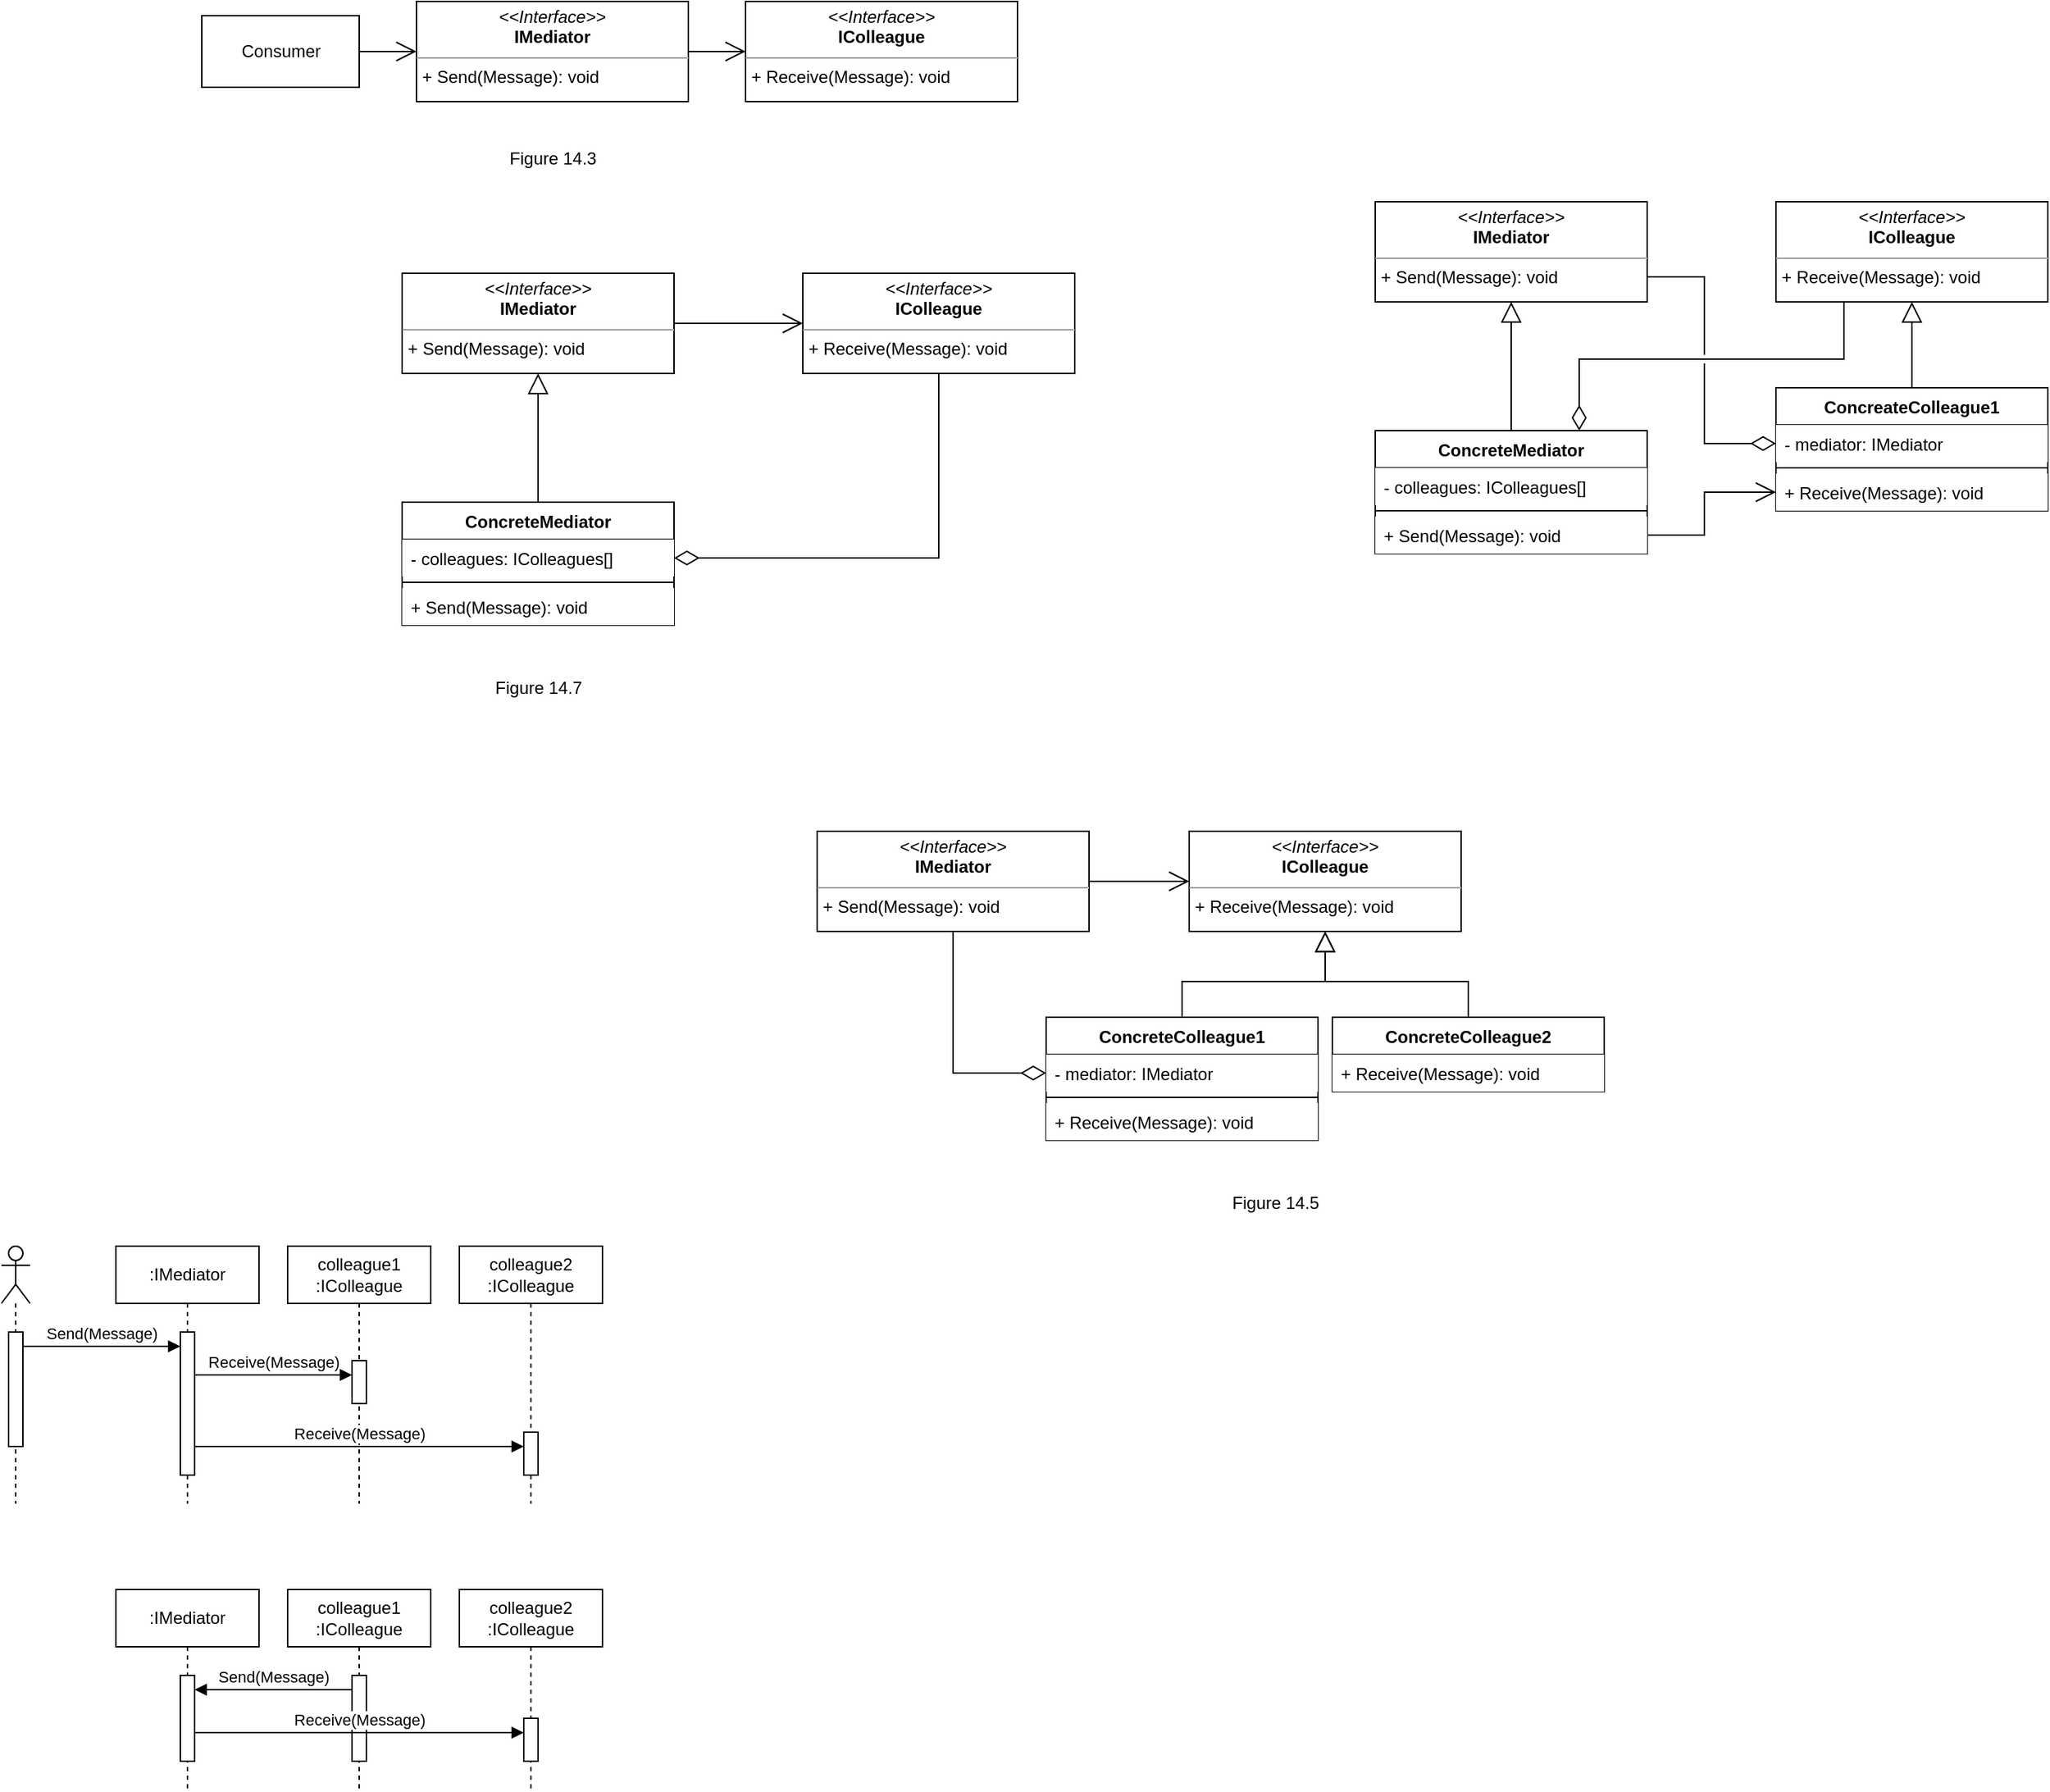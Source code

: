 <mxfile version="17.1.2" type="google" pages="5"><diagram id="WeTWr4gC9FGoRz4ITgJu" name="Mediator"><mxGraphModel dx="1822" dy="1186" grid="1" gridSize="10" guides="1" tooltips="1" connect="1" arrows="1" fold="1" page="0" pageScale="1" pageWidth="850" pageHeight="1100" math="0" shadow="0"><root><mxCell id="0"/><mxCell id="1" parent="0"/><mxCell id="qLh6wpqrCz9U0z2CMlPT-14" style="edgeStyle=orthogonalEdgeStyle;rounded=0;orthogonalLoop=1;jettySize=auto;html=1;endArrow=open;endFill=0;endSize=12;" parent="1" source="qLh6wpqrCz9U0z2CMlPT-9" target="qLh6wpqrCz9U0z2CMlPT-10" edge="1"><mxGeometry relative="1" as="geometry"/></mxCell><mxCell id="qLh6wpqrCz9U0z2CMlPT-9" value="&lt;p style=&quot;margin: 0px ; margin-top: 4px ; text-align: center&quot;&gt;&lt;i&gt;&amp;lt;&amp;lt;Interface&amp;gt;&amp;gt;&lt;/i&gt;&lt;br&gt;&lt;b&gt;IMediator&lt;/b&gt;&lt;/p&gt;&lt;hr size=&quot;1&quot;&gt;&lt;p style=&quot;margin: 0px ; margin-left: 4px&quot;&gt;&lt;/p&gt;&lt;p style=&quot;margin: 0px ; margin-left: 4px&quot;&gt;+ Send(Message): void&lt;br&gt;&lt;/p&gt;" style="verticalAlign=top;align=left;overflow=fill;fontSize=12;fontFamily=Helvetica;html=1;" parent="1" vertex="1"><mxGeometry y="160" width="190" height="70" as="geometry"/></mxCell><mxCell id="qLh6wpqrCz9U0z2CMlPT-10" value="&lt;p style=&quot;margin: 0px ; margin-top: 4px ; text-align: center&quot;&gt;&lt;i&gt;&amp;lt;&amp;lt;Interface&amp;gt;&amp;gt;&lt;/i&gt;&lt;br&gt;&lt;b&gt;IColleague&lt;/b&gt;&lt;/p&gt;&lt;hr size=&quot;1&quot;&gt;&lt;p style=&quot;margin: 0px ; margin-left: 4px&quot;&gt;&lt;/p&gt;&lt;p style=&quot;margin: 0px ; margin-left: 4px&quot;&gt;+ Receive(Message): void&lt;/p&gt;" style="verticalAlign=top;align=left;overflow=fill;fontSize=12;fontFamily=Helvetica;html=1;" parent="1" vertex="1"><mxGeometry x="280" y="160" width="190" height="70" as="geometry"/></mxCell><mxCell id="qLh6wpqrCz9U0z2CMlPT-15" style="edgeStyle=orthogonalEdgeStyle;rounded=0;orthogonalLoop=1;jettySize=auto;html=1;endArrow=block;endFill=0;endSize=12;" parent="1" source="qLh6wpqrCz9U0z2CMlPT-1" target="qLh6wpqrCz9U0z2CMlPT-9" edge="1"><mxGeometry relative="1" as="geometry"/></mxCell><mxCell id="qLh6wpqrCz9U0z2CMlPT-16" style="edgeStyle=orthogonalEdgeStyle;rounded=0;orthogonalLoop=1;jettySize=auto;html=1;endArrow=none;endFill=0;endSize=12;startArrow=diamondThin;startFill=0;startSize=15;" parent="1" source="qLh6wpqrCz9U0z2CMlPT-2" target="qLh6wpqrCz9U0z2CMlPT-10" edge="1"><mxGeometry relative="1" as="geometry"/></mxCell><mxCell id="qLh6wpqrCz9U0z2CMlPT-17" style="edgeStyle=orthogonalEdgeStyle;rounded=0;orthogonalLoop=1;jettySize=auto;html=1;endArrow=open;endFill=0;endSize=12;" parent="1" source="qLh6wpqrCz9U0z2CMlPT-18" target="qLh6wpqrCz9U0z2CMlPT-19" edge="1"><mxGeometry relative="1" as="geometry"/></mxCell><mxCell id="qLh6wpqrCz9U0z2CMlPT-18" value="&lt;p style=&quot;margin: 0px ; margin-top: 4px ; text-align: center&quot;&gt;&lt;i&gt;&amp;lt;&amp;lt;Interface&amp;gt;&amp;gt;&lt;/i&gt;&lt;br&gt;&lt;b&gt;IMediator&lt;/b&gt;&lt;/p&gt;&lt;hr size=&quot;1&quot;&gt;&lt;p style=&quot;margin: 0px ; margin-left: 4px&quot;&gt;&lt;/p&gt;&lt;p style=&quot;margin: 0px ; margin-left: 4px&quot;&gt;+ Send(Message): void&lt;br&gt;&lt;/p&gt;" style="verticalAlign=top;align=left;overflow=fill;fontSize=12;fontFamily=Helvetica;html=1;" parent="1" vertex="1"><mxGeometry x="10" y="-30" width="190" height="70" as="geometry"/></mxCell><mxCell id="qLh6wpqrCz9U0z2CMlPT-19" value="&lt;p style=&quot;margin: 0px ; margin-top: 4px ; text-align: center&quot;&gt;&lt;i&gt;&amp;lt;&amp;lt;Interface&amp;gt;&amp;gt;&lt;/i&gt;&lt;br&gt;&lt;b&gt;IColleague&lt;/b&gt;&lt;/p&gt;&lt;hr size=&quot;1&quot;&gt;&lt;p style=&quot;margin: 0px ; margin-left: 4px&quot;&gt;&lt;/p&gt;&lt;p style=&quot;margin: 0px ; margin-left: 4px&quot;&gt;+ Receive(Message): void&lt;/p&gt;" style="verticalAlign=top;align=left;overflow=fill;fontSize=12;fontFamily=Helvetica;html=1;" parent="1" vertex="1"><mxGeometry x="240" y="-30" width="190" height="70" as="geometry"/></mxCell><mxCell id="qLh6wpqrCz9U0z2CMlPT-20" style="edgeStyle=orthogonalEdgeStyle;rounded=0;orthogonalLoop=1;jettySize=auto;html=1;endArrow=open;endFill=0;endSize=12;" parent="1" source="qLh6wpqrCz9U0z2CMlPT-21" target="qLh6wpqrCz9U0z2CMlPT-18" edge="1"><mxGeometry relative="1" as="geometry"/></mxCell><mxCell id="qLh6wpqrCz9U0z2CMlPT-21" value="Consumer" style="html=1;fillColor=#ffffff;" parent="1" vertex="1"><mxGeometry x="-140" y="-20" width="110" height="50" as="geometry"/></mxCell><mxCell id="qLh6wpqrCz9U0z2CMlPT-22" value="&lt;p style=&quot;margin: 0px ; margin-top: 4px ; text-align: center&quot;&gt;&lt;i&gt;&amp;lt;&amp;lt;Interface&amp;gt;&amp;gt;&lt;/i&gt;&lt;br&gt;&lt;b&gt;IColleague&lt;/b&gt;&lt;/p&gt;&lt;hr size=&quot;1&quot;&gt;&lt;p style=&quot;margin: 0px ; margin-left: 4px&quot;&gt;&lt;/p&gt;&lt;p style=&quot;margin: 0px ; margin-left: 4px&quot;&gt;+ Receive(Message): void&lt;/p&gt;" style="verticalAlign=top;align=left;overflow=fill;fontSize=12;fontFamily=Helvetica;html=1;" parent="1" vertex="1"><mxGeometry x="550" y="550" width="190" height="70" as="geometry"/></mxCell><mxCell id="qLh6wpqrCz9U0z2CMlPT-27" style="edgeStyle=orthogonalEdgeStyle;rounded=0;orthogonalLoop=1;jettySize=auto;html=1;endArrow=block;endFill=0;endSize=12;" parent="1" source="qLh6wpqrCz9U0z2CMlPT-5" target="qLh6wpqrCz9U0z2CMlPT-22" edge="1"><mxGeometry relative="1" as="geometry"><mxPoint x="375" y="370" as="sourcePoint"/><mxPoint x="375" y="280" as="targetPoint"/></mxGeometry></mxCell><mxCell id="qLh6wpqrCz9U0z2CMlPT-30" style="edgeStyle=orthogonalEdgeStyle;rounded=0;orthogonalLoop=1;jettySize=auto;html=1;endArrow=block;endFill=0;endSize=12;" parent="1" source="qLh6wpqrCz9U0z2CMlPT-28" target="qLh6wpqrCz9U0z2CMlPT-22" edge="1"><mxGeometry relative="1" as="geometry"><mxPoint x="655" y="700" as="sourcePoint"/><mxPoint x="655" y="630" as="targetPoint"/></mxGeometry></mxCell><mxCell id="qLh6wpqrCz9U0z2CMlPT-34" style="edgeStyle=orthogonalEdgeStyle;rounded=0;orthogonalLoop=1;jettySize=auto;html=1;endArrow=open;endFill=0;endSize=12;" parent="1" source="qLh6wpqrCz9U0z2CMlPT-35" target="qLh6wpqrCz9U0z2CMlPT-22" edge="1"><mxGeometry relative="1" as="geometry"><mxPoint x="550" y="585" as="targetPoint"/></mxGeometry></mxCell><mxCell id="qLh6wpqrCz9U0z2CMlPT-35" value="&lt;p style=&quot;margin: 0px ; margin-top: 4px ; text-align: center&quot;&gt;&lt;i&gt;&amp;lt;&amp;lt;Interface&amp;gt;&amp;gt;&lt;/i&gt;&lt;br&gt;&lt;b&gt;IMediator&lt;/b&gt;&lt;/p&gt;&lt;hr size=&quot;1&quot;&gt;&lt;p style=&quot;margin: 0px ; margin-left: 4px&quot;&gt;&lt;/p&gt;&lt;p style=&quot;margin: 0px ; margin-left: 4px&quot;&gt;+ Send(Message): void&lt;br&gt;&lt;/p&gt;" style="verticalAlign=top;align=left;overflow=fill;fontSize=12;fontFamily=Helvetica;html=1;" parent="1" vertex="1"><mxGeometry x="290" y="550" width="190" height="70" as="geometry"/></mxCell><mxCell id="qLh6wpqrCz9U0z2CMlPT-28" value="ConcreteColleague2" style="swimlane;fontStyle=1;align=center;verticalAlign=top;childLayout=stackLayout;horizontal=1;startSize=26;horizontalStack=0;resizeParent=1;resizeParentMax=0;resizeLast=0;collapsible=1;marginBottom=0;fillColor=#ffffff;" parent="1" vertex="1"><mxGeometry x="650" y="680" width="190" height="52" as="geometry"/></mxCell><mxCell id="qLh6wpqrCz9U0z2CMlPT-29" value="+ Receive(Message): void" style="text;align=left;verticalAlign=top;spacingLeft=4;spacingRight=4;overflow=hidden;rotatable=0;points=[[0,0.5],[1,0.5]];portConstraint=eastwest;fillColor=#ffffff;" parent="qLh6wpqrCz9U0z2CMlPT-28" vertex="1"><mxGeometry y="26" width="190" height="26" as="geometry"/></mxCell><mxCell id="qLh6wpqrCz9U0z2CMlPT-5" value="ConcreteColleague1" style="swimlane;fontStyle=1;align=center;verticalAlign=top;childLayout=stackLayout;horizontal=1;startSize=26;horizontalStack=0;resizeParent=1;resizeParentMax=0;resizeLast=0;collapsible=1;marginBottom=0;fillColor=#ffffff;" parent="1" vertex="1"><mxGeometry x="450" y="680" width="190" height="86" as="geometry"/></mxCell><mxCell id="qLh6wpqrCz9U0z2CMlPT-32" value="- mediator: IMediator" style="text;align=left;verticalAlign=top;spacingLeft=4;spacingRight=4;overflow=hidden;rotatable=0;points=[[0,0.5],[1,0.5]];portConstraint=eastwest;fillColor=#ffffff;" parent="qLh6wpqrCz9U0z2CMlPT-5" vertex="1"><mxGeometry y="26" width="190" height="26" as="geometry"/></mxCell><mxCell id="qLh6wpqrCz9U0z2CMlPT-33" value="" style="line;strokeWidth=1;align=left;verticalAlign=middle;spacingTop=-1;spacingLeft=3;spacingRight=3;rotatable=0;labelPosition=right;points=[];portConstraint=eastwest;fillColor=#ffffff;" parent="qLh6wpqrCz9U0z2CMlPT-5" vertex="1"><mxGeometry y="52" width="190" height="8" as="geometry"/></mxCell><mxCell id="qLh6wpqrCz9U0z2CMlPT-8" value="+ Receive(Message): void" style="text;align=left;verticalAlign=top;spacingLeft=4;spacingRight=4;overflow=hidden;rotatable=0;points=[[0,0.5],[1,0.5]];portConstraint=eastwest;fillColor=#ffffff;" parent="qLh6wpqrCz9U0z2CMlPT-5" vertex="1"><mxGeometry y="60" width="190" height="26" as="geometry"/></mxCell><mxCell id="qLh6wpqrCz9U0z2CMlPT-36" style="edgeStyle=orthogonalEdgeStyle;rounded=0;orthogonalLoop=1;jettySize=auto;html=1;startArrow=diamondThin;startFill=0;startSize=15;endArrow=none;endFill=0;endSize=12;" parent="1" source="qLh6wpqrCz9U0z2CMlPT-32" target="qLh6wpqrCz9U0z2CMlPT-35" edge="1"><mxGeometry relative="1" as="geometry"/></mxCell><mxCell id="qLh6wpqrCz9U0z2CMlPT-37" value=":IMediator" style="shape=umlLifeline;perimeter=lifelinePerimeter;whiteSpace=wrap;html=1;container=1;collapsible=0;recursiveResize=0;outlineConnect=0;fillColor=#ffffff;" parent="1" vertex="1"><mxGeometry x="-200" y="840" width="100" height="180" as="geometry"/></mxCell><mxCell id="qLh6wpqrCz9U0z2CMlPT-43" value="" style="html=1;points=[];perimeter=orthogonalPerimeter;fillColor=#ffffff;" parent="qLh6wpqrCz9U0z2CMlPT-37" vertex="1"><mxGeometry x="45" y="60" width="10" height="100" as="geometry"/></mxCell><mxCell id="qLh6wpqrCz9U0z2CMlPT-38" value="colleague1&lt;br&gt;:IColleague" style="shape=umlLifeline;perimeter=lifelinePerimeter;whiteSpace=wrap;html=1;container=1;collapsible=0;recursiveResize=0;outlineConnect=0;fillColor=#ffffff;" parent="1" vertex="1"><mxGeometry x="-80" y="840" width="100" height="180" as="geometry"/></mxCell><mxCell id="qLh6wpqrCz9U0z2CMlPT-46" value="" style="html=1;points=[];perimeter=orthogonalPerimeter;fillColor=#ffffff;" parent="qLh6wpqrCz9U0z2CMlPT-38" vertex="1"><mxGeometry x="45" y="80" width="10" height="30" as="geometry"/></mxCell><mxCell id="qLh6wpqrCz9U0z2CMlPT-39" value="colleague2&lt;br&gt;:IColleague" style="shape=umlLifeline;perimeter=lifelinePerimeter;whiteSpace=wrap;html=1;container=1;collapsible=0;recursiveResize=0;outlineConnect=0;fillColor=#ffffff;" parent="1" vertex="1"><mxGeometry x="40" y="840" width="100" height="180" as="geometry"/></mxCell><mxCell id="qLh6wpqrCz9U0z2CMlPT-47" value="" style="html=1;points=[];perimeter=orthogonalPerimeter;fillColor=#ffffff;" parent="qLh6wpqrCz9U0z2CMlPT-39" vertex="1"><mxGeometry x="45" y="130" width="10" height="30" as="geometry"/></mxCell><mxCell id="qLh6wpqrCz9U0z2CMlPT-41" value="" style="shape=umlLifeline;participant=umlActor;perimeter=lifelinePerimeter;whiteSpace=wrap;html=1;container=1;collapsible=0;recursiveResize=0;verticalAlign=top;spacingTop=36;labelBackgroundColor=#ffffff;outlineConnect=0;fillColor=#ffffff;" parent="1" vertex="1"><mxGeometry x="-280" y="840" width="20" height="180" as="geometry"/></mxCell><mxCell id="qLh6wpqrCz9U0z2CMlPT-42" value="" style="html=1;points=[];perimeter=orthogonalPerimeter;fillColor=#ffffff;" parent="qLh6wpqrCz9U0z2CMlPT-41" vertex="1"><mxGeometry x="5" y="60" width="10" height="80" as="geometry"/></mxCell><mxCell id="qLh6wpqrCz9U0z2CMlPT-44" value="Send(Message)" style="html=1;verticalAlign=bottom;startArrow=none;endArrow=block;startSize=8;startFill=0;" parent="1" source="qLh6wpqrCz9U0z2CMlPT-42" target="qLh6wpqrCz9U0z2CMlPT-43" edge="1"><mxGeometry relative="1" as="geometry"><mxPoint x="-250" y="910" as="sourcePoint"/><Array as="points"><mxPoint x="-210" y="910"/></Array></mxGeometry></mxCell><mxCell id="qLh6wpqrCz9U0z2CMlPT-45" value="Receive(Message)" style="html=1;verticalAlign=bottom;startArrow=none;endArrow=block;startSize=8;startFill=0;" parent="1" source="qLh6wpqrCz9U0z2CMlPT-43" target="qLh6wpqrCz9U0z2CMlPT-46" edge="1"><mxGeometry relative="1" as="geometry"><mxPoint x="-140" y="930" as="sourcePoint"/><mxPoint x="-70" y="950" as="targetPoint"/><Array as="points"><mxPoint x="-85" y="930"/></Array></mxGeometry></mxCell><mxCell id="qLh6wpqrCz9U0z2CMlPT-48" value="Receive(Message)" style="html=1;verticalAlign=bottom;startArrow=none;endArrow=block;startSize=8;startFill=0;" parent="1" source="qLh6wpqrCz9U0z2CMlPT-43" target="qLh6wpqrCz9U0z2CMlPT-47" edge="1"><mxGeometry relative="1" as="geometry"><mxPoint x="-90" y="970" as="sourcePoint"/><mxPoint x="-15" y="990" as="targetPoint"/><Array as="points"><mxPoint x="-60" y="980"/><mxPoint x="70" y="980"/></Array><mxPoint as="offset"/></mxGeometry></mxCell><mxCell id="qLh6wpqrCz9U0z2CMlPT-49" value=":IMediator" style="shape=umlLifeline;perimeter=lifelinePerimeter;whiteSpace=wrap;html=1;container=1;collapsible=0;recursiveResize=0;outlineConnect=0;fillColor=#ffffff;" parent="1" vertex="1"><mxGeometry x="-200" y="1080" width="100" height="140" as="geometry"/></mxCell><mxCell id="qLh6wpqrCz9U0z2CMlPT-50" value="" style="html=1;points=[];perimeter=orthogonalPerimeter;fillColor=#ffffff;" parent="qLh6wpqrCz9U0z2CMlPT-49" vertex="1"><mxGeometry x="45" y="60" width="10" height="60" as="geometry"/></mxCell><mxCell id="qLh6wpqrCz9U0z2CMlPT-51" value="colleague1&lt;br&gt;:IColleague" style="shape=umlLifeline;perimeter=lifelinePerimeter;whiteSpace=wrap;html=1;container=1;collapsible=0;recursiveResize=0;outlineConnect=0;fillColor=#ffffff;" parent="1" vertex="1"><mxGeometry x="-80" y="1080" width="100" height="140" as="geometry"/></mxCell><mxCell id="qLh6wpqrCz9U0z2CMlPT-56" value="" style="html=1;points=[];perimeter=orthogonalPerimeter;fillColor=#ffffff;" parent="qLh6wpqrCz9U0z2CMlPT-51" vertex="1"><mxGeometry x="45" y="60" width="10" height="60" as="geometry"/></mxCell><mxCell id="qLh6wpqrCz9U0z2CMlPT-53" value="colleague2&lt;br&gt;:IColleague" style="shape=umlLifeline;perimeter=lifelinePerimeter;whiteSpace=wrap;html=1;container=1;collapsible=0;recursiveResize=0;outlineConnect=0;fillColor=#ffffff;" parent="1" vertex="1"><mxGeometry x="40" y="1080" width="100" height="140" as="geometry"/></mxCell><mxCell id="qLh6wpqrCz9U0z2CMlPT-54" value="" style="html=1;points=[];perimeter=orthogonalPerimeter;fillColor=#ffffff;" parent="qLh6wpqrCz9U0z2CMlPT-53" vertex="1"><mxGeometry x="45" y="90" width="10" height="30" as="geometry"/></mxCell><mxCell id="qLh6wpqrCz9U0z2CMlPT-57" value="Send(Message)" style="html=1;verticalAlign=bottom;startArrow=none;endArrow=block;startSize=8;startFill=0;" parent="1" source="qLh6wpqrCz9U0z2CMlPT-56" target="qLh6wpqrCz9U0z2CMlPT-50" edge="1"><mxGeometry relative="1" as="geometry"><mxPoint x="-250" y="1150" as="sourcePoint"/><Array as="points"><mxPoint x="-80" y="1150"/></Array><mxPoint x="-210" y="1180" as="targetPoint"/></mxGeometry></mxCell><mxCell id="qLh6wpqrCz9U0z2CMlPT-59" value="Receive(Message)" style="html=1;verticalAlign=bottom;startArrow=none;endArrow=block;startSize=8;startFill=0;" parent="1" target="qLh6wpqrCz9U0z2CMlPT-54" edge="1"><mxGeometry relative="1" as="geometry"><mxPoint x="-145" y="1180" as="sourcePoint"/><mxPoint x="-15" y="1190" as="targetPoint"/><Array as="points"><mxPoint x="-60" y="1180"/><mxPoint x="70" y="1180"/></Array><mxPoint as="offset"/></mxGeometry></mxCell><mxCell id="qLh6wpqrCz9U0z2CMlPT-1" value="ConcreteMediator" style="swimlane;fontStyle=1;align=center;verticalAlign=top;childLayout=stackLayout;horizontal=1;startSize=26;horizontalStack=0;resizeParent=1;resizeParentMax=0;resizeLast=0;collapsible=1;marginBottom=0;fillColor=#ffffff;" parent="1" vertex="1"><mxGeometry y="320" width="190" height="86" as="geometry"/></mxCell><mxCell id="qLh6wpqrCz9U0z2CMlPT-2" value="- colleagues: IColleagues[]" style="text;align=left;verticalAlign=top;spacingLeft=4;spacingRight=4;overflow=hidden;rotatable=0;points=[[0,0.5],[1,0.5]];portConstraint=eastwest;fillColor=#ffffff;" parent="qLh6wpqrCz9U0z2CMlPT-1" vertex="1"><mxGeometry y="26" width="190" height="26" as="geometry"/></mxCell><mxCell id="qLh6wpqrCz9U0z2CMlPT-3" value="" style="line;strokeWidth=1;align=left;verticalAlign=middle;spacingTop=-1;spacingLeft=3;spacingRight=3;rotatable=0;labelPosition=right;points=[];portConstraint=eastwest;fillColor=#ffffff;" parent="qLh6wpqrCz9U0z2CMlPT-1" vertex="1"><mxGeometry y="52" width="190" height="8" as="geometry"/></mxCell><mxCell id="qLh6wpqrCz9U0z2CMlPT-4" value="+ Send(Message): void" style="text;align=left;verticalAlign=top;spacingLeft=4;spacingRight=4;overflow=hidden;rotatable=0;points=[[0,0.5],[1,0.5]];portConstraint=eastwest;fillColor=#ffffff;" parent="qLh6wpqrCz9U0z2CMlPT-1" vertex="1"><mxGeometry y="60" width="190" height="26" as="geometry"/></mxCell><mxCell id="qLh6wpqrCz9U0z2CMlPT-61" value="&lt;p style=&quot;margin: 0px ; margin-top: 4px ; text-align: center&quot;&gt;&lt;i&gt;&amp;lt;&amp;lt;Interface&amp;gt;&amp;gt;&lt;/i&gt;&lt;br&gt;&lt;b&gt;IMediator&lt;/b&gt;&lt;/p&gt;&lt;hr size=&quot;1&quot;&gt;&lt;p style=&quot;margin: 0px ; margin-left: 4px&quot;&gt;&lt;/p&gt;&lt;p style=&quot;margin: 0px ; margin-left: 4px&quot;&gt;+ Send(Message): void&lt;br&gt;&lt;/p&gt;" style="verticalAlign=top;align=left;overflow=fill;fontSize=12;fontFamily=Helvetica;html=1;" parent="1" vertex="1"><mxGeometry x="680" y="110" width="190" height="70" as="geometry"/></mxCell><mxCell id="qLh6wpqrCz9U0z2CMlPT-62" value="&lt;p style=&quot;margin: 0px ; margin-top: 4px ; text-align: center&quot;&gt;&lt;i&gt;&amp;lt;&amp;lt;Interface&amp;gt;&amp;gt;&lt;/i&gt;&lt;br&gt;&lt;b&gt;IColleague&lt;/b&gt;&lt;/p&gt;&lt;hr size=&quot;1&quot;&gt;&lt;p style=&quot;margin: 0px ; margin-left: 4px&quot;&gt;&lt;/p&gt;&lt;p style=&quot;margin: 0px ; margin-left: 4px&quot;&gt;+ Receive(Message): void&lt;/p&gt;" style="verticalAlign=top;align=left;overflow=fill;fontSize=12;fontFamily=Helvetica;html=1;" parent="1" vertex="1"><mxGeometry x="960" y="110" width="190" height="70" as="geometry"/></mxCell><mxCell id="qLh6wpqrCz9U0z2CMlPT-63" style="edgeStyle=orthogonalEdgeStyle;rounded=0;orthogonalLoop=1;jettySize=auto;html=1;endArrow=block;endFill=0;endSize=12;" parent="1" source="qLh6wpqrCz9U0z2CMlPT-65" target="qLh6wpqrCz9U0z2CMlPT-61" edge="1"><mxGeometry relative="1" as="geometry"/></mxCell><mxCell id="qLh6wpqrCz9U0z2CMlPT-64" style="edgeStyle=orthogonalEdgeStyle;rounded=0;orthogonalLoop=1;jettySize=auto;html=1;endArrow=none;endFill=0;endSize=12;startArrow=diamondThin;startFill=0;startSize=15;entryX=0.25;entryY=1;entryDx=0;entryDy=0;exitX=0.75;exitY=0;exitDx=0;exitDy=0;" parent="1" source="qLh6wpqrCz9U0z2CMlPT-65" target="qLh6wpqrCz9U0z2CMlPT-62" edge="1"><mxGeometry relative="1" as="geometry"/></mxCell><mxCell id="qLh6wpqrCz9U0z2CMlPT-65" value="ConcreteMediator" style="swimlane;fontStyle=1;align=center;verticalAlign=top;childLayout=stackLayout;horizontal=1;startSize=26;horizontalStack=0;resizeParent=1;resizeParentMax=0;resizeLast=0;collapsible=1;marginBottom=0;fillColor=#ffffff;" parent="1" vertex="1"><mxGeometry x="680" y="270" width="190" height="86" as="geometry"/></mxCell><mxCell id="qLh6wpqrCz9U0z2CMlPT-66" value="- colleagues: IColleagues[]" style="text;align=left;verticalAlign=top;spacingLeft=4;spacingRight=4;overflow=hidden;rotatable=0;points=[[0,0.5],[1,0.5]];portConstraint=eastwest;fillColor=#ffffff;" parent="qLh6wpqrCz9U0z2CMlPT-65" vertex="1"><mxGeometry y="26" width="190" height="26" as="geometry"/></mxCell><mxCell id="qLh6wpqrCz9U0z2CMlPT-67" value="" style="line;strokeWidth=1;align=left;verticalAlign=middle;spacingTop=-1;spacingLeft=3;spacingRight=3;rotatable=0;labelPosition=right;points=[];portConstraint=eastwest;fillColor=#ffffff;" parent="qLh6wpqrCz9U0z2CMlPT-65" vertex="1"><mxGeometry y="52" width="190" height="8" as="geometry"/></mxCell><mxCell id="qLh6wpqrCz9U0z2CMlPT-68" value="+ Send(Message): void" style="text;align=left;verticalAlign=top;spacingLeft=4;spacingRight=4;overflow=hidden;rotatable=0;points=[[0,0.5],[1,0.5]];portConstraint=eastwest;fillColor=#ffffff;" parent="qLh6wpqrCz9U0z2CMlPT-65" vertex="1"><mxGeometry y="60" width="190" height="26" as="geometry"/></mxCell><mxCell id="qLh6wpqrCz9U0z2CMlPT-70" style="rounded=0;orthogonalLoop=1;jettySize=auto;html=1;endArrow=block;endFill=0;endSize=12;" parent="1" source="qLh6wpqrCz9U0z2CMlPT-76" target="qLh6wpqrCz9U0z2CMlPT-62" edge="1"><mxGeometry relative="1" as="geometry"><mxPoint x="1055" y="176" as="sourcePoint"/><mxPoint x="1200" y="190" as="targetPoint"/></mxGeometry></mxCell><mxCell id="qLh6wpqrCz9U0z2CMlPT-80" style="edgeStyle=orthogonalEdgeStyle;rounded=0;orthogonalLoop=1;jettySize=auto;html=1;startArrow=diamondThin;startFill=0;startSize=15;endArrow=none;endFill=0;endSize=12;entryX=1;entryY=0.75;entryDx=0;entryDy=0;jumpStyle=gap;exitX=0;exitY=0.5;exitDx=0;exitDy=0;" parent="1" source="qLh6wpqrCz9U0z2CMlPT-77" target="qLh6wpqrCz9U0z2CMlPT-61" edge="1"><mxGeometry relative="1" as="geometry"><mxPoint x="1045" y="426" as="targetPoint"/><Array as="points"><mxPoint x="910" y="279"/><mxPoint x="910" y="163"/></Array></mxGeometry></mxCell><mxCell id="qLh6wpqrCz9U0z2CMlPT-76" value="ConcreateColleague1" style="swimlane;fontStyle=1;align=center;verticalAlign=top;childLayout=stackLayout;horizontal=1;startSize=26;horizontalStack=0;resizeParent=1;resizeParentMax=0;resizeLast=0;collapsible=1;marginBottom=0;fillColor=#ffffff;" parent="1" vertex="1"><mxGeometry x="960" y="240" width="190" height="86" as="geometry"/></mxCell><mxCell id="qLh6wpqrCz9U0z2CMlPT-77" value="- mediator: IMediator" style="text;align=left;verticalAlign=top;spacingLeft=4;spacingRight=4;overflow=hidden;rotatable=0;points=[[0,0.5],[1,0.5]];portConstraint=eastwest;fillColor=#ffffff;" parent="qLh6wpqrCz9U0z2CMlPT-76" vertex="1"><mxGeometry y="26" width="190" height="26" as="geometry"/></mxCell><mxCell id="qLh6wpqrCz9U0z2CMlPT-78" value="" style="line;strokeWidth=1;align=left;verticalAlign=middle;spacingTop=-1;spacingLeft=3;spacingRight=3;rotatable=0;labelPosition=right;points=[];portConstraint=eastwest;fillColor=#ffffff;" parent="qLh6wpqrCz9U0z2CMlPT-76" vertex="1"><mxGeometry y="52" width="190" height="8" as="geometry"/></mxCell><mxCell id="qLh6wpqrCz9U0z2CMlPT-79" value="+ Receive(Message): void" style="text;align=left;verticalAlign=top;spacingLeft=4;spacingRight=4;overflow=hidden;rotatable=0;points=[[0,0.5],[1,0.5]];portConstraint=eastwest;fillColor=#ffffff;" parent="qLh6wpqrCz9U0z2CMlPT-76" vertex="1"><mxGeometry y="60" width="190" height="26" as="geometry"/></mxCell><mxCell id="qLh6wpqrCz9U0z2CMlPT-81" style="edgeStyle=orthogonalEdgeStyle;rounded=0;orthogonalLoop=1;jettySize=auto;html=1;endArrow=open;endFill=0;endSize=12;entryX=0;entryY=0.5;entryDx=0;entryDy=0;exitX=1;exitY=0.5;exitDx=0;exitDy=0;" parent="1" source="qLh6wpqrCz9U0z2CMlPT-68" target="qLh6wpqrCz9U0z2CMlPT-79" edge="1"><mxGeometry relative="1" as="geometry"><mxPoint x="870" y="127.5" as="sourcePoint"/><mxPoint x="960" y="127.5" as="targetPoint"/></mxGeometry></mxCell><mxCell id="gFyDSmiEamECZuDuTmNl-1" value="Figure 14.3" style="text;html=1;align=center;verticalAlign=middle;resizable=0;points=[];autosize=1;fontSize=12;fontColor=#000000;" parent="1" vertex="1"><mxGeometry x="65" y="70" width="80" height="20" as="geometry"/></mxCell><mxCell id="gFyDSmiEamECZuDuTmNl-2" value="Figure 14.5" style="text;html=1;align=center;verticalAlign=middle;resizable=0;points=[];autosize=1;fontSize=12;fontColor=#000000;" parent="1" vertex="1"><mxGeometry x="570" y="800" width="80" height="20" as="geometry"/></mxCell><mxCell id="AL8ufDaA2baDiRTDEuV--1" value="Figure 14.7" style="text;html=1;align=center;verticalAlign=middle;resizable=0;points=[];autosize=1;fontSize=12;fontColor=#000000;" parent="1" vertex="1"><mxGeometry x="55" y="440" width="80" height="20" as="geometry"/></mxCell></root></mxGraphModel></diagram><diagram id="cSdPbn_I-SBBUXdTI7q3" name="CQRS"><mxGraphModel grid="1" gridSize="10" guides="1" tooltips="1" connect="1" arrows="1" page="0" fold="1" pageScale="1" pageWidth="850" pageHeight="1100" math="0" shadow="0"><root><mxCell id="eAgyc-UkfNOGoqECpljJ-0"/><mxCell id="eAgyc-UkfNOGoqECpljJ-1" parent="eAgyc-UkfNOGoqECpljJ-0"/><mxCell id="eAgyc-UkfNOGoqECpljJ-111" value="p:Participant" style="shape=umlLifeline;perimeter=lifelinePerimeter;whiteSpace=wrap;html=1;container=1;collapsible=0;recursiveResize=0;outlineConnect=0;fillColor=#ffffff;fontSize=10;" parent="eAgyc-UkfNOGoqECpljJ-1" vertex="1"><mxGeometry x="500" y="1010" width="80" height="440" as="geometry"/></mxCell><mxCell id="eAgyc-UkfNOGoqECpljJ-112" value="" style="html=1;points=[];perimeter=orthogonalPerimeter;fillColor=#ffffff;fontSize=10;" parent="eAgyc-UkfNOGoqECpljJ-111" vertex="1"><mxGeometry x="35" y="60" width="10" height="360" as="geometry"/></mxCell><mxCell id="eAgyc-UkfNOGoqECpljJ-16" style="edgeStyle=none;rounded=0;jumpStyle=gap;orthogonalLoop=1;jettySize=auto;html=1;startArrow=none;startFill=0;startSize=12;endArrow=open;endFill=0;endSize=12;" parent="eAgyc-UkfNOGoqECpljJ-1" source="eAgyc-UkfNOGoqECpljJ-2" target="eAgyc-UkfNOGoqECpljJ-3" edge="1"><mxGeometry relative="1" as="geometry"/></mxCell><mxCell id="eAgyc-UkfNOGoqECpljJ-2" value="Consumer" style="html=1;fillColor=#ffffff;" parent="eAgyc-UkfNOGoqECpljJ-1" vertex="1"><mxGeometry x="-160" y="280" width="110" height="50" as="geometry"/></mxCell><mxCell id="eAgyc-UkfNOGoqECpljJ-3" value="Command" style="swimlane;fontStyle=1;align=center;verticalAlign=top;childLayout=stackLayout;horizontal=1;startSize=26;horizontalStack=0;resizeParent=1;resizeParentMax=0;resizeLast=0;collapsible=1;marginBottom=0;fillColor=#ffffff;" parent="eAgyc-UkfNOGoqECpljJ-1" vertex="1"><mxGeometry x="70" y="280" width="160" height="52" as="geometry"/></mxCell><mxCell id="eAgyc-UkfNOGoqECpljJ-4" value="+ field: type" style="text;strokeColor=none;fillColor=#ffffff;align=left;verticalAlign=top;spacingLeft=4;spacingRight=4;overflow=hidden;rotatable=0;points=[[0,0.5],[1,0.5]];portConstraint=eastwest;" parent="eAgyc-UkfNOGoqECpljJ-3" vertex="1"><mxGeometry y="26" width="160" height="26" as="geometry"/></mxCell><mxCell id="eAgyc-UkfNOGoqECpljJ-17" value="cmd:Command" style="shape=umlLifeline;perimeter=lifelinePerimeter;whiteSpace=wrap;html=1;container=1;collapsible=0;recursiveResize=0;outlineConnect=0;fillColor=#ffffff;" parent="eAgyc-UkfNOGoqECpljJ-1" vertex="1"><mxGeometry x="-100" y="400" width="110" height="190" as="geometry"/></mxCell><mxCell id="eAgyc-UkfNOGoqECpljJ-22" value="" style="html=1;points=[];perimeter=orthogonalPerimeter;fillColor=#ffffff;" parent="eAgyc-UkfNOGoqECpljJ-17" vertex="1"><mxGeometry x="50" y="60" width="10" height="30" as="geometry"/></mxCell><mxCell id="eAgyc-UkfNOGoqECpljJ-18" value="h:Handler" style="shape=umlLifeline;perimeter=lifelinePerimeter;whiteSpace=wrap;html=1;container=1;collapsible=0;recursiveResize=0;outlineConnect=0;fillColor=#ffffff;" parent="eAgyc-UkfNOGoqECpljJ-1" vertex="1"><mxGeometry x="20" y="400" width="100" height="190" as="geometry"/></mxCell><mxCell id="eAgyc-UkfNOGoqECpljJ-25" value="" style="html=1;points=[];perimeter=orthogonalPerimeter;fillColor=#ffffff;" parent="eAgyc-UkfNOGoqECpljJ-18" vertex="1"><mxGeometry x="45" y="120" width="10" height="50" as="geometry"/></mxCell><mxCell id="eAgyc-UkfNOGoqECpljJ-19" value="" style="shape=umlLifeline;participant=umlActor;perimeter=lifelinePerimeter;whiteSpace=wrap;html=1;container=1;collapsible=0;recursiveResize=0;verticalAlign=top;spacingTop=36;labelBackgroundColor=#ffffff;outlineConnect=0;fillColor=#ffffff;" parent="eAgyc-UkfNOGoqECpljJ-1" vertex="1"><mxGeometry x="-160" y="400" width="20" height="190" as="geometry"/></mxCell><mxCell id="eAgyc-UkfNOGoqECpljJ-20" value="" style="html=1;points=[];perimeter=orthogonalPerimeter;fillColor=#ffffff;" parent="eAgyc-UkfNOGoqECpljJ-19" vertex="1"><mxGeometry x="5" y="60" width="10" height="110" as="geometry"/></mxCell><mxCell id="eAgyc-UkfNOGoqECpljJ-23" value="new()" style="html=1;verticalAlign=bottom;endArrow=block;entryX=0;entryY=0;" parent="eAgyc-UkfNOGoqECpljJ-1" source="eAgyc-UkfNOGoqECpljJ-20" target="eAgyc-UkfNOGoqECpljJ-22" edge="1"><mxGeometry relative="1" as="geometry"><mxPoint x="-110" y="460" as="sourcePoint"/></mxGeometry></mxCell><mxCell id="eAgyc-UkfNOGoqECpljJ-24" value="" style="html=1;verticalAlign=bottom;endArrow=open;dashed=1;endSize=8;exitX=0;exitY=0.95;" parent="eAgyc-UkfNOGoqECpljJ-1" source="eAgyc-UkfNOGoqECpljJ-22" target="eAgyc-UkfNOGoqECpljJ-20" edge="1"><mxGeometry relative="1" as="geometry"><mxPoint x="-110" y="536" as="targetPoint"/></mxGeometry></mxCell><mxCell id="eAgyc-UkfNOGoqECpljJ-26" value="h.Handle(cmd)" style="html=1;verticalAlign=bottom;endArrow=block;entryX=0;entryY=0;" parent="eAgyc-UkfNOGoqECpljJ-1" source="eAgyc-UkfNOGoqECpljJ-20" target="eAgyc-UkfNOGoqECpljJ-25" edge="1"><mxGeometry relative="1" as="geometry"><mxPoint x="-50" y="520" as="sourcePoint"/></mxGeometry></mxCell><mxCell id="eAgyc-UkfNOGoqECpljJ-28" value="Entities" style="shape=umlLifeline;perimeter=lifelinePerimeter;whiteSpace=wrap;html=1;container=1;collapsible=0;recursiveResize=0;outlineConnect=0;fillColor=#ffffff;" parent="eAgyc-UkfNOGoqECpljJ-1" vertex="1"><mxGeometry x="130" y="400" width="100" height="190" as="geometry"/></mxCell><mxCell id="eAgyc-UkfNOGoqECpljJ-29" value="Apply changes" style="html=1;verticalAlign=bottom;endArrow=block;" parent="eAgyc-UkfNOGoqECpljJ-1" source="eAgyc-UkfNOGoqECpljJ-25" target="eAgyc-UkfNOGoqECpljJ-30" edge="1"><mxGeometry width="80" relative="1" as="geometry"><mxPoint x="80" y="539" as="sourcePoint"/><mxPoint x="160" y="539" as="targetPoint"/></mxGeometry></mxCell><mxCell id="eAgyc-UkfNOGoqECpljJ-30" value="" style="html=1;points=[];perimeter=orthogonalPerimeter;fillColor=#ffffff;" parent="eAgyc-UkfNOGoqECpljJ-1" vertex="1"><mxGeometry x="175" y="540" width="10" height="30" as="geometry"/></mxCell><mxCell id="eAgyc-UkfNOGoqECpljJ-31" value="query:Query" style="shape=umlLifeline;perimeter=lifelinePerimeter;whiteSpace=wrap;html=1;container=1;collapsible=0;recursiveResize=0;outlineConnect=0;fillColor=#ffffff;" parent="eAgyc-UkfNOGoqECpljJ-1" vertex="1"><mxGeometry x="-100" y="640" width="110" height="210" as="geometry"/></mxCell><mxCell id="eAgyc-UkfNOGoqECpljJ-32" value="" style="html=1;points=[];perimeter=orthogonalPerimeter;fillColor=#ffffff;" parent="eAgyc-UkfNOGoqECpljJ-31" vertex="1"><mxGeometry x="50" y="60" width="10" height="30" as="geometry"/></mxCell><mxCell id="eAgyc-UkfNOGoqECpljJ-33" value="h:Handler" style="shape=umlLifeline;perimeter=lifelinePerimeter;whiteSpace=wrap;html=1;container=1;collapsible=0;recursiveResize=0;outlineConnect=0;fillColor=#ffffff;" parent="eAgyc-UkfNOGoqECpljJ-1" vertex="1"><mxGeometry x="20" y="640" width="100" height="210" as="geometry"/></mxCell><mxCell id="eAgyc-UkfNOGoqECpljJ-34" value="" style="html=1;points=[];perimeter=orthogonalPerimeter;fillColor=#ffffff;" parent="eAgyc-UkfNOGoqECpljJ-33" vertex="1"><mxGeometry x="45" y="120" width="10" height="70" as="geometry"/></mxCell><mxCell id="eAgyc-UkfNOGoqECpljJ-35" value="" style="shape=umlLifeline;participant=umlActor;perimeter=lifelinePerimeter;whiteSpace=wrap;html=1;container=1;collapsible=0;recursiveResize=0;verticalAlign=top;spacingTop=36;labelBackgroundColor=#ffffff;outlineConnect=0;fillColor=#ffffff;" parent="eAgyc-UkfNOGoqECpljJ-1" vertex="1"><mxGeometry x="-160" y="640" width="20" height="210" as="geometry"/></mxCell><mxCell id="eAgyc-UkfNOGoqECpljJ-36" value="" style="html=1;points=[];perimeter=orthogonalPerimeter;fillColor=#ffffff;" parent="eAgyc-UkfNOGoqECpljJ-35" vertex="1"><mxGeometry x="5" y="60" width="10" height="130" as="geometry"/></mxCell><mxCell id="eAgyc-UkfNOGoqECpljJ-37" value="new()" style="html=1;verticalAlign=bottom;endArrow=block;entryX=0;entryY=0;" parent="eAgyc-UkfNOGoqECpljJ-1" source="eAgyc-UkfNOGoqECpljJ-36" target="eAgyc-UkfNOGoqECpljJ-32" edge="1"><mxGeometry relative="1" as="geometry"><mxPoint x="-110" y="700" as="sourcePoint"/></mxGeometry></mxCell><mxCell id="eAgyc-UkfNOGoqECpljJ-38" value="" style="html=1;verticalAlign=bottom;endArrow=open;dashed=1;endSize=8;exitX=0;exitY=0.95;" parent="eAgyc-UkfNOGoqECpljJ-1" source="eAgyc-UkfNOGoqECpljJ-32" target="eAgyc-UkfNOGoqECpljJ-36" edge="1"><mxGeometry relative="1" as="geometry"><mxPoint x="-110" y="776" as="targetPoint"/></mxGeometry></mxCell><mxCell id="eAgyc-UkfNOGoqECpljJ-39" value="h.Handle(query)" style="html=1;verticalAlign=bottom;endArrow=block;entryX=0;entryY=0;" parent="eAgyc-UkfNOGoqECpljJ-1" source="eAgyc-UkfNOGoqECpljJ-36" target="eAgyc-UkfNOGoqECpljJ-34" edge="1"><mxGeometry relative="1" as="geometry"><mxPoint x="-50" y="760" as="sourcePoint"/></mxGeometry></mxCell><mxCell id="eAgyc-UkfNOGoqECpljJ-43" value="return result" style="html=1;verticalAlign=bottom;endArrow=open;dashed=1;endSize=8;exitX=0;exitY=0.88;exitDx=0;exitDy=0;exitPerimeter=0;" parent="eAgyc-UkfNOGoqECpljJ-1" source="eAgyc-UkfNOGoqECpljJ-34" target="eAgyc-UkfNOGoqECpljJ-36" edge="1"><mxGeometry relative="1" as="geometry"><mxPoint x="-40" y="880" as="sourcePoint"/><mxPoint x="-120" y="880" as="targetPoint"/></mxGeometry></mxCell><mxCell id="eAgyc-UkfNOGoqECpljJ-44" value="Entities" style="shape=umlLifeline;perimeter=lifelinePerimeter;whiteSpace=wrap;html=1;container=1;collapsible=0;recursiveResize=0;outlineConnect=0;fillColor=#ffffff;" parent="eAgyc-UkfNOGoqECpljJ-1" vertex="1"><mxGeometry x="130" y="640" width="100" height="210" as="geometry"/></mxCell><mxCell id="eAgyc-UkfNOGoqECpljJ-45" value="" style="html=1;points=[];perimeter=orthogonalPerimeter;fillColor=#ffffff;" parent="eAgyc-UkfNOGoqECpljJ-44" vertex="1"><mxGeometry x="45" y="140" width="10" height="30" as="geometry"/></mxCell><mxCell id="eAgyc-UkfNOGoqECpljJ-46" value="Query data" style="html=1;verticalAlign=bottom;endArrow=block;entryX=0;entryY=0;" parent="eAgyc-UkfNOGoqECpljJ-1" source="eAgyc-UkfNOGoqECpljJ-34" target="eAgyc-UkfNOGoqECpljJ-45" edge="1"><mxGeometry relative="1" as="geometry"><mxPoint x="80" y="780" as="sourcePoint"/></mxGeometry></mxCell><mxCell id="eAgyc-UkfNOGoqECpljJ-47" value="" style="html=1;verticalAlign=bottom;endArrow=open;dashed=1;endSize=8;exitX=0;exitY=0.95;" parent="eAgyc-UkfNOGoqECpljJ-1" source="eAgyc-UkfNOGoqECpljJ-45" target="eAgyc-UkfNOGoqECpljJ-34" edge="1"><mxGeometry relative="1" as="geometry"><mxPoint x="80" y="856" as="targetPoint"/></mxGeometry></mxCell><mxCell id="eAgyc-UkfNOGoqECpljJ-49" value="p:Participant" style="shape=umlLifeline;perimeter=lifelinePerimeter;whiteSpace=wrap;html=1;container=1;collapsible=0;recursiveResize=0;outlineConnect=0;fillColor=#ffffff;" parent="eAgyc-UkfNOGoqECpljJ-1" vertex="1"><mxGeometry x="520" y="360" width="100" height="210" as="geometry"/></mxCell><mxCell id="eAgyc-UkfNOGoqECpljJ-54" value="" style="html=1;points=[];perimeter=orthogonalPerimeter;fillColor=#ffffff;" parent="eAgyc-UkfNOGoqECpljJ-49" vertex="1"><mxGeometry x="45" y="60" width="10" height="130" as="geometry"/></mxCell><mxCell id="eAgyc-UkfNOGoqECpljJ-50" value="c:ChatRoom" style="shape=umlLifeline;perimeter=lifelinePerimeter;whiteSpace=wrap;html=1;container=1;collapsible=0;recursiveResize=0;outlineConnect=0;fillColor=#ffffff;" parent="eAgyc-UkfNOGoqECpljJ-1" vertex="1"><mxGeometry x="900" y="310" width="100" height="260" as="geometry"/></mxCell><mxCell id="eAgyc-UkfNOGoqECpljJ-67" value="" style="html=1;points=[];perimeter=orthogonalPerimeter;fillColor=#ffffff;" parent="eAgyc-UkfNOGoqECpljJ-50" vertex="1"><mxGeometry x="45" y="220" width="10" height="20" as="geometry"/></mxCell><mxCell id="eAgyc-UkfNOGoqECpljJ-52" value="" style="shape=umlLifeline;participant=umlActor;perimeter=lifelinePerimeter;whiteSpace=wrap;html=1;container=1;collapsible=0;recursiveResize=0;verticalAlign=top;spacingTop=36;labelBackgroundColor=#ffffff;outlineConnect=0;fillColor=#ffffff;" parent="eAgyc-UkfNOGoqECpljJ-1" vertex="1"><mxGeometry x="420" y="360" width="20" height="210" as="geometry"/></mxCell><mxCell id="eAgyc-UkfNOGoqECpljJ-53" value="" style="html=1;points=[];perimeter=orthogonalPerimeter;fillColor=#ffffff;" parent="eAgyc-UkfNOGoqECpljJ-52" vertex="1"><mxGeometry x="5" y="50" width="10" height="140" as="geometry"/></mxCell><mxCell id="eAgyc-UkfNOGoqECpljJ-55" value="Join(c)" style="html=1;verticalAlign=bottom;endArrow=block;entryX=0;entryY=0;" parent="eAgyc-UkfNOGoqECpljJ-1" source="eAgyc-UkfNOGoqECpljJ-53" target="eAgyc-UkfNOGoqECpljJ-54" edge="1"><mxGeometry relative="1" as="geometry"><mxPoint x="470" y="420" as="sourcePoint"/></mxGeometry></mxCell><mxCell id="eAgyc-UkfNOGoqECpljJ-57" value="m:Mediator" style="shape=umlLifeline;perimeter=lifelinePerimeter;whiteSpace=wrap;html=1;container=1;collapsible=0;recursiveResize=0;outlineConnect=0;fillColor=#ffffff;" parent="eAgyc-UkfNOGoqECpljJ-1" vertex="1"><mxGeometry x="640" y="360" width="100" height="210" as="geometry"/></mxCell><mxCell id="eAgyc-UkfNOGoqECpljJ-58" value="" style="html=1;points=[];perimeter=orthogonalPerimeter;fillColor=#ffffff;" parent="eAgyc-UkfNOGoqECpljJ-57" vertex="1"><mxGeometry x="45" y="130" width="10" height="60" as="geometry"/></mxCell><mxCell id="eAgyc-UkfNOGoqECpljJ-59" value="2: Send(joinCmd)" style="html=1;verticalAlign=bottom;endArrow=block;" parent="eAgyc-UkfNOGoqECpljJ-1" source="eAgyc-UkfNOGoqECpljJ-54" target="eAgyc-UkfNOGoqECpljJ-58" edge="1"><mxGeometry relative="1" as="geometry"><mxPoint x="575.0" y="490.6" as="sourcePoint"/><mxPoint x="574.72" y="485" as="targetPoint"/></mxGeometry></mxCell><mxCell id="eAgyc-UkfNOGoqECpljJ-60" value="joinCmd&lt;br&gt;:JoinChatRoom.Command" style="shape=umlLifeline;perimeter=lifelinePerimeter;whiteSpace=wrap;html=1;container=1;collapsible=0;recursiveResize=0;outlineConnect=0;fillColor=#ffffff;" parent="eAgyc-UkfNOGoqECpljJ-1" vertex="1"><mxGeometry x="650" y="310" width="200" height="250" as="geometry"/></mxCell><mxCell id="eAgyc-UkfNOGoqECpljJ-73" value="" style="html=1;points=[];perimeter=orthogonalPerimeter;fillColor=#ffffff;" parent="eAgyc-UkfNOGoqECpljJ-60" vertex="1"><mxGeometry x="95" y="120" width="10" height="30" as="geometry"/></mxCell><mxCell id="eAgyc-UkfNOGoqECpljJ-77" value="" style="shape=umlDestroy;whiteSpace=wrap;html=1;strokeWidth=3;fillColor=#ffffff;" parent="eAgyc-UkfNOGoqECpljJ-60" vertex="1"><mxGeometry x="92.5" y="245" width="15" height="15" as="geometry"/></mxCell><mxCell id="eAgyc-UkfNOGoqECpljJ-61" value="handler&lt;br&gt;:JoinChatRoom.Handler" style="shape=umlLifeline;perimeter=lifelinePerimeter;whiteSpace=wrap;html=1;container=1;collapsible=0;recursiveResize=0;outlineConnect=0;fillColor=#ffffff;" parent="eAgyc-UkfNOGoqECpljJ-1" vertex="1"><mxGeometry x="760" y="360" width="160" height="210" as="geometry"/></mxCell><mxCell id="eAgyc-UkfNOGoqECpljJ-62" value="" style="html=1;points=[];perimeter=orthogonalPerimeter;fillColor=#ffffff;" parent="eAgyc-UkfNOGoqECpljJ-61" vertex="1"><mxGeometry x="75" y="160" width="10" height="30" as="geometry"/></mxCell><mxCell id="eAgyc-UkfNOGoqECpljJ-65" value="3: Handle(joinCmd)" style="html=1;verticalAlign=bottom;endArrow=block;" parent="eAgyc-UkfNOGoqECpljJ-1" source="eAgyc-UkfNOGoqECpljJ-58" target="eAgyc-UkfNOGoqECpljJ-62" edge="1"><mxGeometry relative="1" as="geometry"><mxPoint x="699.72" y="510" as="sourcePoint"/><mxPoint x="809.72" y="505.02" as="targetPoint"/></mxGeometry></mxCell><mxCell id="eAgyc-UkfNOGoqECpljJ-66" value="4: Add(p)" style="html=1;verticalAlign=bottom;endArrow=block;" parent="eAgyc-UkfNOGoqECpljJ-1" source="eAgyc-UkfNOGoqECpljJ-62" target="eAgyc-UkfNOGoqECpljJ-67" edge="1"><mxGeometry relative="1" as="geometry"><mxPoint x="1159.72" y="552.5" as="sourcePoint"/><mxPoint x="844.72" y="506.48" as="targetPoint"/></mxGeometry></mxCell><mxCell id="eAgyc-UkfNOGoqECpljJ-74" value="1: new(c, p)" style="html=1;verticalAlign=bottom;endArrow=block;entryX=0;entryY=0;" parent="eAgyc-UkfNOGoqECpljJ-1" source="eAgyc-UkfNOGoqECpljJ-54" target="eAgyc-UkfNOGoqECpljJ-73" edge="1"><mxGeometry relative="1" as="geometry"><mxPoint x="650" y="410" as="sourcePoint"/></mxGeometry></mxCell><mxCell id="eAgyc-UkfNOGoqECpljJ-79" value="" style="html=1;verticalAlign=bottom;endArrow=open;dashed=1;endSize=8;" parent="eAgyc-UkfNOGoqECpljJ-1" source="eAgyc-UkfNOGoqECpljJ-73" target="eAgyc-UkfNOGoqECpljJ-54" edge="1"><mxGeometry relative="1" as="geometry"><mxPoint x="600" y="449.76" as="targetPoint"/><mxPoint x="695" y="449.76" as="sourcePoint"/><Array as="points"><mxPoint x="650" y="450"/></Array></mxGeometry></mxCell><mxCell id="eAgyc-UkfNOGoqECpljJ-80" value="p:Participant" style="shape=umlLifeline;perimeter=lifelinePerimeter;whiteSpace=wrap;html=1;container=1;collapsible=0;recursiveResize=0;outlineConnect=0;fillColor=#ffffff;" parent="eAgyc-UkfNOGoqECpljJ-1" vertex="1"><mxGeometry x="520" y="650" width="100" height="270" as="geometry"/></mxCell><mxCell id="eAgyc-UkfNOGoqECpljJ-81" value="" style="html=1;points=[];perimeter=orthogonalPerimeter;fillColor=#ffffff;" parent="eAgyc-UkfNOGoqECpljJ-80" vertex="1"><mxGeometry x="45" y="60" width="10" height="170" as="geometry"/></mxCell><mxCell id="eAgyc-UkfNOGoqECpljJ-82" value="c:ChatRoom" style="shape=umlLifeline;perimeter=lifelinePerimeter;whiteSpace=wrap;html=1;container=1;collapsible=0;recursiveResize=0;outlineConnect=0;fillColor=#ffffff;" parent="eAgyc-UkfNOGoqECpljJ-1" vertex="1"><mxGeometry x="900" y="600" width="100" height="320" as="geometry"/></mxCell><mxCell id="eAgyc-UkfNOGoqECpljJ-83" value="" style="html=1;points=[];perimeter=orthogonalPerimeter;fillColor=#ffffff;" parent="eAgyc-UkfNOGoqECpljJ-82" vertex="1"><mxGeometry x="45" y="220" width="10" height="30" as="geometry"/></mxCell><mxCell id="eAgyc-UkfNOGoqECpljJ-84" value="" style="shape=umlLifeline;participant=umlActor;perimeter=lifelinePerimeter;whiteSpace=wrap;html=1;container=1;collapsible=0;recursiveResize=0;verticalAlign=top;spacingTop=36;labelBackgroundColor=#ffffff;outlineConnect=0;fillColor=#ffffff;" parent="eAgyc-UkfNOGoqECpljJ-1" vertex="1"><mxGeometry x="420" y="650" width="20" height="270" as="geometry"/></mxCell><mxCell id="eAgyc-UkfNOGoqECpljJ-85" value="" style="html=1;points=[];perimeter=orthogonalPerimeter;fillColor=#ffffff;" parent="eAgyc-UkfNOGoqECpljJ-84" vertex="1"><mxGeometry x="5" y="50" width="10" height="190" as="geometry"/></mxCell><mxCell id="eAgyc-UkfNOGoqECpljJ-86" value="ListParticipantsOf(c)" style="html=1;verticalAlign=bottom;endArrow=block;entryX=0;entryY=0;" parent="eAgyc-UkfNOGoqECpljJ-1" source="eAgyc-UkfNOGoqECpljJ-85" target="eAgyc-UkfNOGoqECpljJ-81" edge="1"><mxGeometry relative="1" as="geometry"><mxPoint x="470" y="710" as="sourcePoint"/></mxGeometry></mxCell><mxCell id="eAgyc-UkfNOGoqECpljJ-87" value="m:Mediator" style="shape=umlLifeline;perimeter=lifelinePerimeter;whiteSpace=wrap;html=1;container=1;collapsible=0;recursiveResize=0;outlineConnect=0;fillColor=#ffffff;" parent="eAgyc-UkfNOGoqECpljJ-1" vertex="1"><mxGeometry x="640" y="650" width="100" height="270" as="geometry"/></mxCell><mxCell id="eAgyc-UkfNOGoqECpljJ-88" value="" style="html=1;points=[];perimeter=orthogonalPerimeter;fillColor=#ffffff;" parent="eAgyc-UkfNOGoqECpljJ-87" vertex="1"><mxGeometry x="45" y="130" width="10" height="90" as="geometry"/></mxCell><mxCell id="eAgyc-UkfNOGoqECpljJ-89" value="2: Send(listQuery)" style="html=1;verticalAlign=bottom;endArrow=block;" parent="eAgyc-UkfNOGoqECpljJ-1" source="eAgyc-UkfNOGoqECpljJ-81" target="eAgyc-UkfNOGoqECpljJ-88" edge="1"><mxGeometry relative="1" as="geometry"><mxPoint x="575.0" y="780.6" as="sourcePoint"/><mxPoint x="574.72" y="775" as="targetPoint"/></mxGeometry></mxCell><mxCell id="eAgyc-UkfNOGoqECpljJ-90" value="listQuery&lt;br&gt;:ListParticipants.Query" style="shape=umlLifeline;perimeter=lifelinePerimeter;whiteSpace=wrap;html=1;container=1;collapsible=0;recursiveResize=0;outlineConnect=0;fillColor=#ffffff;" parent="eAgyc-UkfNOGoqECpljJ-1" vertex="1"><mxGeometry x="650" y="600" width="200" height="310" as="geometry"/></mxCell><mxCell id="eAgyc-UkfNOGoqECpljJ-91" value="" style="html=1;points=[];perimeter=orthogonalPerimeter;fillColor=#ffffff;" parent="eAgyc-UkfNOGoqECpljJ-90" vertex="1"><mxGeometry x="95" y="120" width="10" height="30" as="geometry"/></mxCell><mxCell id="eAgyc-UkfNOGoqECpljJ-93" value="handler&lt;br&gt;:ListParticipants.Handler" style="shape=umlLifeline;perimeter=lifelinePerimeter;whiteSpace=wrap;html=1;container=1;collapsible=0;recursiveResize=0;outlineConnect=0;fillColor=#ffffff;" parent="eAgyc-UkfNOGoqECpljJ-1" vertex="1"><mxGeometry x="760" y="650" width="160" height="270" as="geometry"/></mxCell><mxCell id="eAgyc-UkfNOGoqECpljJ-94" value="" style="html=1;points=[];perimeter=orthogonalPerimeter;fillColor=#ffffff;" parent="eAgyc-UkfNOGoqECpljJ-93" vertex="1"><mxGeometry x="75" y="160" width="10" height="50" as="geometry"/></mxCell><mxCell id="eAgyc-UkfNOGoqECpljJ-95" value="3: Handle(listQuery)" style="html=1;verticalAlign=bottom;endArrow=block;" parent="eAgyc-UkfNOGoqECpljJ-1" source="eAgyc-UkfNOGoqECpljJ-88" target="eAgyc-UkfNOGoqECpljJ-94" edge="1"><mxGeometry relative="1" as="geometry"><mxPoint x="699.72" y="800" as="sourcePoint"/><mxPoint x="809.72" y="795.02" as="targetPoint"/></mxGeometry></mxCell><mxCell id="eAgyc-UkfNOGoqECpljJ-96" value="4: ListParticipants()" style="html=1;verticalAlign=bottom;endArrow=block;exitX=1.12;exitY=0.28;exitDx=0;exitDy=0;exitPerimeter=0;" parent="eAgyc-UkfNOGoqECpljJ-1" source="eAgyc-UkfNOGoqECpljJ-94" target="eAgyc-UkfNOGoqECpljJ-83" edge="1"><mxGeometry relative="1" as="geometry"><mxPoint x="1159.72" y="842.5" as="sourcePoint"/><mxPoint x="844.72" y="796.48" as="targetPoint"/></mxGeometry></mxCell><mxCell id="eAgyc-UkfNOGoqECpljJ-97" value="1: new(c, p)" style="html=1;verticalAlign=bottom;endArrow=block;entryX=0;entryY=0;" parent="eAgyc-UkfNOGoqECpljJ-1" source="eAgyc-UkfNOGoqECpljJ-81" target="eAgyc-UkfNOGoqECpljJ-91" edge="1"><mxGeometry relative="1" as="geometry"><mxPoint x="650" y="700" as="sourcePoint"/></mxGeometry></mxCell><mxCell id="eAgyc-UkfNOGoqECpljJ-98" value="" style="html=1;verticalAlign=bottom;endArrow=open;dashed=1;endSize=8;" parent="eAgyc-UkfNOGoqECpljJ-1" source="eAgyc-UkfNOGoqECpljJ-91" target="eAgyc-UkfNOGoqECpljJ-81" edge="1"><mxGeometry relative="1" as="geometry"><mxPoint x="600" y="739.76" as="targetPoint"/><mxPoint x="695" y="739.76" as="sourcePoint"/><Array as="points"><mxPoint x="650" y="740"/></Array></mxGeometry></mxCell><mxCell id="eAgyc-UkfNOGoqECpljJ-99" value="" style="html=1;verticalAlign=bottom;endArrow=open;dashed=1;endSize=8;exitX=-0.04;exitY=0.907;exitDx=0;exitDy=0;exitPerimeter=0;" parent="eAgyc-UkfNOGoqECpljJ-1" source="eAgyc-UkfNOGoqECpljJ-83" target="eAgyc-UkfNOGoqECpljJ-94" edge="1"><mxGeometry relative="1" as="geometry"><mxPoint x="870" y="847" as="targetPoint"/><mxPoint x="1060" y="847" as="sourcePoint"/><Array as="points"/></mxGeometry></mxCell><mxCell id="eAgyc-UkfNOGoqECpljJ-104" value="return participants" style="edgeLabel;html=1;align=center;verticalAlign=middle;resizable=0;points=[];" parent="eAgyc-UkfNOGoqECpljJ-99" vertex="1" connectable="0"><mxGeometry x="0.213" y="-1" relative="1" as="geometry"><mxPoint x="15" y="-7" as="offset"/></mxGeometry></mxCell><mxCell id="eAgyc-UkfNOGoqECpljJ-105" value="" style="html=1;verticalAlign=bottom;endArrow=open;dashed=1;endSize=8;exitX=0;exitY=0.946;exitDx=0;exitDy=0;exitPerimeter=0;" parent="eAgyc-UkfNOGoqECpljJ-1" source="eAgyc-UkfNOGoqECpljJ-94" target="eAgyc-UkfNOGoqECpljJ-88" edge="1"><mxGeometry relative="1" as="geometry"><mxPoint x="735.4" y="845" as="targetPoint"/><mxPoint x="835.0" y="845" as="sourcePoint"/><Array as="points"/></mxGeometry></mxCell><mxCell id="eAgyc-UkfNOGoqECpljJ-106" value="return participants" style="edgeLabel;html=1;align=center;verticalAlign=middle;resizable=0;points=[];" parent="eAgyc-UkfNOGoqECpljJ-105" vertex="1" connectable="0"><mxGeometry x="0.213" y="-1" relative="1" as="geometry"><mxPoint x="15.8" y="-6.84" as="offset"/></mxGeometry></mxCell><mxCell id="eAgyc-UkfNOGoqECpljJ-107" value="" style="html=1;verticalAlign=bottom;endArrow=open;dashed=1;endSize=8;exitX=-0.056;exitY=0.981;exitDx=0;exitDy=0;exitPerimeter=0;" parent="eAgyc-UkfNOGoqECpljJ-1" source="eAgyc-UkfNOGoqECpljJ-88" target="eAgyc-UkfNOGoqECpljJ-81" edge="1"><mxGeometry relative="1" as="geometry"><mxPoint x="705" y="857.84" as="targetPoint"/><mxPoint x="710" y="890" as="sourcePoint"/><Array as="points"/></mxGeometry></mxCell><mxCell id="eAgyc-UkfNOGoqECpljJ-108" value="return participants" style="edgeLabel;html=1;align=center;verticalAlign=middle;resizable=0;points=[];" parent="eAgyc-UkfNOGoqECpljJ-107" vertex="1" connectable="0"><mxGeometry x="0.213" y="-1" relative="1" as="geometry"><mxPoint x="15.8" y="-6.84" as="offset"/></mxGeometry></mxCell><mxCell id="eAgyc-UkfNOGoqECpljJ-109" value="" style="html=1;verticalAlign=bottom;endArrow=open;dashed=1;endSize=8;exitX=0.083;exitY=0.994;exitDx=0;exitDy=0;exitPerimeter=0;" parent="eAgyc-UkfNOGoqECpljJ-1" source="eAgyc-UkfNOGoqECpljJ-81" target="eAgyc-UkfNOGoqECpljJ-85" edge="1"><mxGeometry relative="1" as="geometry"><mxPoint x="460" y="850.0" as="targetPoint"/><mxPoint x="569.44" y="850.0" as="sourcePoint"/><Array as="points"/></mxGeometry></mxCell><mxCell id="eAgyc-UkfNOGoqECpljJ-110" value="return participants" style="edgeLabel;html=1;align=center;verticalAlign=middle;resizable=0;points=[];" parent="eAgyc-UkfNOGoqECpljJ-109" vertex="1" connectable="0"><mxGeometry x="0.213" y="-1" relative="1" as="geometry"><mxPoint x="15.8" y="-6.84" as="offset"/></mxGeometry></mxCell><mxCell id="eAgyc-UkfNOGoqECpljJ-92" value="" style="shape=umlDestroy;whiteSpace=wrap;html=1;strokeWidth=3;fillColor=#ffffff;" parent="eAgyc-UkfNOGoqECpljJ-1" vertex="1"><mxGeometry x="742.5" y="905" width="15" height="15" as="geometry"/></mxCell><mxCell id="eAgyc-UkfNOGoqECpljJ-113" value="c:ChatRoom" style="shape=umlLifeline;perimeter=lifelinePerimeter;whiteSpace=wrap;html=1;container=1;collapsible=0;recursiveResize=0;outlineConnect=0;fillColor=#ffffff;fontSize=10;" parent="eAgyc-UkfNOGoqECpljJ-1" vertex="1"><mxGeometry x="830" y="1010" width="80" height="440" as="geometry"/></mxCell><mxCell id="eAgyc-UkfNOGoqECpljJ-114" value="" style="html=1;points=[];perimeter=orthogonalPerimeter;fillColor=#ffffff;fontSize=10;" parent="eAgyc-UkfNOGoqECpljJ-113" vertex="1"><mxGeometry x="35" y="240" width="10" height="20" as="geometry"/></mxCell><mxCell id="eAgyc-UkfNOGoqECpljJ-136" value="" style="html=1;points=[];perimeter=orthogonalPerimeter;fillColor=#ffffff;fontSize=10;" parent="eAgyc-UkfNOGoqECpljJ-113" vertex="1"><mxGeometry x="35" y="290" width="10" height="30" as="geometry"/></mxCell><mxCell id="eAgyc-UkfNOGoqECpljJ-115" value="" style="shape=umlLifeline;participant=umlActor;perimeter=lifelinePerimeter;whiteSpace=wrap;html=1;container=1;collapsible=0;recursiveResize=0;verticalAlign=top;spacingTop=36;labelBackgroundColor=#ffffff;outlineConnect=0;fillColor=#ffffff;" parent="eAgyc-UkfNOGoqECpljJ-1" vertex="1"><mxGeometry x="400" y="1010" width="20" height="440" as="geometry"/></mxCell><mxCell id="eAgyc-UkfNOGoqECpljJ-116" value="" style="html=1;points=[];perimeter=orthogonalPerimeter;fillColor=#ffffff;fontSize=10;" parent="eAgyc-UkfNOGoqECpljJ-115" vertex="1"><mxGeometry x="5" y="50" width="10" height="370" as="geometry"/></mxCell><mxCell id="eAgyc-UkfNOGoqECpljJ-117" value="SendMessageTo(c, text)" style="html=1;verticalAlign=bottom;endArrow=block;entryX=0;entryY=0;fontSize=10;" parent="eAgyc-UkfNOGoqECpljJ-1" source="eAgyc-UkfNOGoqECpljJ-116" target="eAgyc-UkfNOGoqECpljJ-112" edge="1"><mxGeometry relative="1" as="geometry"><mxPoint x="470" y="1070" as="sourcePoint"/></mxGeometry></mxCell><mxCell id="eAgyc-UkfNOGoqECpljJ-118" value="m:Mediator" style="shape=umlLifeline;perimeter=lifelinePerimeter;whiteSpace=wrap;html=1;container=1;collapsible=0;recursiveResize=0;outlineConnect=0;fillColor=#ffffff;fontSize=10;" parent="eAgyc-UkfNOGoqECpljJ-1" vertex="1"><mxGeometry x="590" y="1010" width="80" height="440" as="geometry"/></mxCell><mxCell id="eAgyc-UkfNOGoqECpljJ-119" value="" style="html=1;points=[];perimeter=orthogonalPerimeter;fillColor=#ffffff;fontSize=10;" parent="eAgyc-UkfNOGoqECpljJ-118" vertex="1"><mxGeometry x="35" y="170" width="10" height="250" as="geometry"/></mxCell><mxCell id="eAgyc-UkfNOGoqECpljJ-120" value="2: Send(chatCmd)" style="html=1;verticalAlign=bottom;endArrow=block;fontSize=10;exitX=1.075;exitY=0.304;exitDx=0;exitDy=0;exitPerimeter=0;" parent="eAgyc-UkfNOGoqECpljJ-1" source="eAgyc-UkfNOGoqECpljJ-112" target="eAgyc-UkfNOGoqECpljJ-119" edge="1"><mxGeometry x="0.066" y="2" relative="1" as="geometry"><mxPoint x="575.0" y="1140.6" as="sourcePoint"/><mxPoint x="574.72" y="1135" as="targetPoint"/><mxPoint as="offset"/></mxGeometry></mxCell><mxCell id="eAgyc-UkfNOGoqECpljJ-121" value="chatCmd&lt;br style=&quot;font-size: 10px;&quot;&gt;:SendChatMessage.Command" style="shape=umlLifeline;perimeter=lifelinePerimeter;whiteSpace=wrap;html=1;container=1;collapsible=0;recursiveResize=0;outlineConnect=0;fillColor=#ffffff;fontSize=10;" parent="eAgyc-UkfNOGoqECpljJ-1" vertex="1"><mxGeometry x="590" y="965" width="170" height="480" as="geometry"/></mxCell><mxCell id="eAgyc-UkfNOGoqECpljJ-122" value="" style="html=1;points=[];perimeter=orthogonalPerimeter;fillColor=#ffffff;fontSize=10;" parent="eAgyc-UkfNOGoqECpljJ-121" vertex="1"><mxGeometry x="80" y="160" width="10" height="20" as="geometry"/></mxCell><mxCell id="eAgyc-UkfNOGoqECpljJ-124" value="handler&lt;br style=&quot;font-size: 10px;&quot;&gt;:SendChatMessage.Handler" style="shape=umlLifeline;perimeter=lifelinePerimeter;whiteSpace=wrap;html=1;container=1;collapsible=0;recursiveResize=0;outlineConnect=0;fillColor=#ffffff;fontSize=10;" parent="eAgyc-UkfNOGoqECpljJ-1" vertex="1"><mxGeometry x="680" y="1010" width="140" height="440" as="geometry"/></mxCell><mxCell id="eAgyc-UkfNOGoqECpljJ-125" value="3" style="html=1;points=[];perimeter=orthogonalPerimeter;fillColor=#ffffff;fontSize=10;" parent="eAgyc-UkfNOGoqECpljJ-124" vertex="1"><mxGeometry x="65" y="220" width="10" height="200" as="geometry"/></mxCell><mxCell id="eAgyc-UkfNOGoqECpljJ-126" value="Handle(chatCmd)" style="html=1;verticalAlign=bottom;endArrow=block;fontSize=10;entryX=-0.003;entryY=0;entryDx=0;entryDy=0;entryPerimeter=0;" parent="eAgyc-UkfNOGoqECpljJ-1" source="eAgyc-UkfNOGoqECpljJ-119" target="eAgyc-UkfNOGoqECpljJ-125" edge="1"><mxGeometry relative="1" as="geometry"><mxPoint x="699.72" y="1160" as="sourcePoint"/><mxPoint x="740" y="1230" as="targetPoint"/></mxGeometry></mxCell><mxCell id="eAgyc-UkfNOGoqECpljJ-128" value="1: new(c, msg)" style="html=1;verticalAlign=bottom;endArrow=block;entryX=0;entryY=0;fontSize=10;" parent="eAgyc-UkfNOGoqECpljJ-1" source="eAgyc-UkfNOGoqECpljJ-112" target="eAgyc-UkfNOGoqECpljJ-122" edge="1"><mxGeometry relative="1" as="geometry"><mxPoint x="650" y="1060" as="sourcePoint"/></mxGeometry></mxCell><mxCell id="eAgyc-UkfNOGoqECpljJ-129" value="" style="html=1;verticalAlign=bottom;endArrow=open;dashed=1;endSize=8;fontStyle=1;fontSize=10;" parent="eAgyc-UkfNOGoqECpljJ-1" source="eAgyc-UkfNOGoqECpljJ-122" target="eAgyc-UkfNOGoqECpljJ-112" edge="1"><mxGeometry relative="1" as="geometry"><mxPoint x="600" y="1099.76" as="targetPoint"/><mxPoint x="695" y="1099.76" as="sourcePoint"/><Array as="points"><mxPoint x="660" y="1140"/></Array></mxGeometry></mxCell><mxCell id="eAgyc-UkfNOGoqECpljJ-131" value="msg&lt;br style=&quot;font-size: 10px;&quot;&gt;:ChatMessage" style="shape=umlLifeline;perimeter=lifelinePerimeter;whiteSpace=wrap;html=1;container=1;collapsible=0;recursiveResize=0;outlineConnect=0;fillColor=#ffffff;fontSize=10;" parent="eAgyc-UkfNOGoqECpljJ-1" vertex="1"><mxGeometry x="790" y="960" width="70" height="490" as="geometry"/></mxCell><mxCell id="eAgyc-UkfNOGoqECpljJ-132" value="" style="html=1;points=[];perimeter=orthogonalPerimeter;fillColor=#ffffff;fontSize=10;" parent="eAgyc-UkfNOGoqECpljJ-131" vertex="1"><mxGeometry x="30" y="120" width="10" height="20" as="geometry"/></mxCell><mxCell id="eAgyc-UkfNOGoqECpljJ-134" value="new(p, text)" style="html=1;verticalAlign=bottom;endArrow=block;fontSize=10;" parent="eAgyc-UkfNOGoqECpljJ-1" source="eAgyc-UkfNOGoqECpljJ-112" target="eAgyc-UkfNOGoqECpljJ-132" edge="1"><mxGeometry relative="1" as="geometry"><mxPoint x="585" y="1140" as="sourcePoint"/><mxPoint x="757.5" y="1140" as="targetPoint"/><Array as="points"><mxPoint x="750" y="1080"/></Array></mxGeometry></mxCell><mxCell id="eAgyc-UkfNOGoqECpljJ-135" value="" style="html=1;verticalAlign=bottom;endArrow=open;dashed=1;endSize=8;fontSize=10;" parent="eAgyc-UkfNOGoqECpljJ-1" source="eAgyc-UkfNOGoqECpljJ-132" target="eAgyc-UkfNOGoqECpljJ-112" edge="1"><mxGeometry relative="1" as="geometry"><mxPoint x="585" y="1155" as="targetPoint"/><mxPoint x="757.5" y="1155" as="sourcePoint"/><Array as="points"><mxPoint x="760" y="1100"/></Array></mxGeometry></mxCell><mxCell id="eAgyc-UkfNOGoqECpljJ-137" value="ListParticipants()" style="html=1;verticalAlign=bottom;endArrow=block;fontSize=10;exitX=1.028;exitY=0.35;exitDx=0;exitDy=0;exitPerimeter=0;" parent="eAgyc-UkfNOGoqECpljJ-1" source="eAgyc-UkfNOGoqECpljJ-125" target="eAgyc-UkfNOGoqECpljJ-136" edge="1"><mxGeometry relative="1" as="geometry"><mxPoint x="896.2" y="1304" as="sourcePoint"/><mxPoint x="894.72" y="1276.48" as="targetPoint"/></mxGeometry></mxCell><mxCell id="eAgyc-UkfNOGoqECpljJ-138" value="" style="html=1;verticalAlign=bottom;endArrow=open;dashed=1;endSize=8;fontSize=10;exitX=-0.019;exitY=0.991;exitDx=0;exitDy=0;exitPerimeter=0;" parent="eAgyc-UkfNOGoqECpljJ-1" source="eAgyc-UkfNOGoqECpljJ-136" target="eAgyc-UkfNOGoqECpljJ-125" edge="1"><mxGeometry relative="1" as="geometry"><mxPoint x="895" y="1327.21" as="targetPoint"/><mxPoint x="1110" y="1327" as="sourcePoint"/></mxGeometry></mxCell><mxCell id="eAgyc-UkfNOGoqECpljJ-139" value="return participants" style="edgeLabel;html=1;align=center;verticalAlign=middle;resizable=0;points=[];fontSize=10;" parent="eAgyc-UkfNOGoqECpljJ-138" vertex="1" connectable="0"><mxGeometry x="0.213" y="-1" relative="1" as="geometry"><mxPoint x="15.68" y="-7.21" as="offset"/></mxGeometry></mxCell><mxCell id="eAgyc-UkfNOGoqECpljJ-140" value="NewMessageReceivedFrom(c, msg)" style="html=1;verticalAlign=bottom;endArrow=block;fontSize=10;" parent="eAgyc-UkfNOGoqECpljJ-1" edge="1"><mxGeometry x="0.035" y="4" relative="1" as="geometry"><mxPoint x="755" y="1370" as="sourcePoint"/><mxPoint x="925" y="1370" as="targetPoint"/><Array as="points"/><mxPoint as="offset"/></mxGeometry></mxCell><mxCell id="eAgyc-UkfNOGoqECpljJ-143" value="participants:Participant[]" style="shape=umlLifeline;perimeter=lifelinePerimeter;whiteSpace=wrap;html=1;container=1;collapsible=0;recursiveResize=0;outlineConnect=0;fillColor=#ffffff;fontSize=10;" parent="eAgyc-UkfNOGoqECpljJ-1" vertex="1"><mxGeometry x="870" y="960" width="120" height="490" as="geometry"/></mxCell><mxCell id="eAgyc-UkfNOGoqECpljJ-141" value="" style="html=1;points=[];perimeter=orthogonalPerimeter;fillColor=#ffffff;fontSize=10;" parent="eAgyc-UkfNOGoqECpljJ-143" vertex="1"><mxGeometry x="55" y="410" width="10" height="30" as="geometry"/></mxCell><mxCell id="eAgyc-UkfNOGoqECpljJ-123" value="" style="shape=umlDestroy;whiteSpace=wrap;html=1;strokeWidth=3;fillColor=#ffffff;" parent="eAgyc-UkfNOGoqECpljJ-1" vertex="1"><mxGeometry x="667.5" y="1435" width="15" height="15" as="geometry"/></mxCell><mxCell id="IFVzSzmniWK4iXHT0sJi-0" value="5:" style="text;html=1;align=center;verticalAlign=middle;resizable=0;points=[];autosize=1;" parent="eAgyc-UkfNOGoqECpljJ-1" vertex="1"><mxGeometry x="712.5" y="550" width="30" height="20" as="geometry"/></mxCell><mxCell id="IFVzSzmniWK4iXHT0sJi-1" value="5:" style="text;html=1;align=center;verticalAlign=middle;resizable=0;points=[];autosize=1;" parent="eAgyc-UkfNOGoqECpljJ-1" vertex="1"><mxGeometry x="710" y="902.5" width="30" height="20" as="geometry"/></mxCell><mxCell id="HSLaHae9vpiPBddcg3vr-0" value="600 px MAX width" style="rounded=0;whiteSpace=wrap;html=1;fontSize=12;align=center;fontStyle=1" parent="eAgyc-UkfNOGoqECpljJ-1" vertex="1"><mxGeometry x="400" y="1480" width="600" height="40" as="geometry"/></mxCell><mxCell id="eAgyc-UkfNOGoqECpljJ-142" value="loop(participants)" style="shape=umlFrame;whiteSpace=wrap;html=1;fillColor=#ffffff;width=100;height=30;fontSize=10;" parent="eAgyc-UkfNOGoqECpljJ-1" vertex="1"><mxGeometry x="640" y="1340" width="320" height="70" as="geometry"/></mxCell><mxCell id="eAgyc-UkfNOGoqECpljJ-127" value="Add(msg)" style="html=1;verticalAlign=bottom;endArrow=block;fontSize=10;entryX=0.029;entryY=0.007;entryDx=0;entryDy=0;entryPerimeter=0;" parent="eAgyc-UkfNOGoqECpljJ-1" edge="1"><mxGeometry x="-0.003" relative="1" as="geometry"><mxPoint x="755" y="1250.14" as="sourcePoint"/><mxPoint x="865.29" y="1250.14" as="targetPoint"/><mxPoint as="offset"/></mxGeometry></mxCell><mxCell id="HSLaHae9vpiPBddcg3vr-1" value="Figure 14.12" style="text;html=1;align=center;verticalAlign=middle;resizable=0;points=[];autosize=1;fontSize=12;fontColor=#000000;" parent="eAgyc-UkfNOGoqECpljJ-1" vertex="1"><mxGeometry x="240" y="1200" width="80" height="20" as="geometry"/></mxCell></root></mxGraphModel></diagram><diagram id="6NcwVy6H1bRnZcq-m1Ll" name="Error handling"><mxGraphModel dx="1822" dy="1204" grid="1" gridSize="10" guides="1" tooltips="1" connect="1" arrows="1" fold="1" page="0" pageScale="1" pageWidth="850" pageHeight="1100" math="0" shadow="0"><root><mxCell id="6hwc1WD1a8CdURaXbDQj-0"/><mxCell id="6hwc1WD1a8CdURaXbDQj-1" parent="6hwc1WD1a8CdURaXbDQj-0"/><mxCell id="6hwc1WD1a8CdURaXbDQj-12" value="Handler" style="rounded=0;whiteSpace=wrap;html=1;horizontal=0;align=left;" parent="6hwc1WD1a8CdURaXbDQj-1" vertex="1"><mxGeometry x="450" y="250" width="40" height="160" as="geometry"/></mxCell><mxCell id="6hwc1WD1a8CdURaXbDQj-52" value="MediatR Pipeline" style="rounded=0;whiteSpace=wrap;html=1;labelBackgroundColor=#ffffff;align=center;verticalAlign=bottom;sketch=1;fillStyle=cross-hatch;fillColor=#E6E6E6;" parent="6hwc1WD1a8CdURaXbDQj-1" vertex="1"><mxGeometry x="250" y="480" width="220" height="300" as="geometry"/></mxCell><mxCell id="6hwc1WD1a8CdURaXbDQj-51" value="MVC Pipeline" style="rounded=0;whiteSpace=wrap;html=1;labelBackgroundColor=#ffffff;align=center;verticalAlign=bottom;glass=0;sketch=1;fillStyle=hachure;fillColor=#E6E6E6;" parent="6hwc1WD1a8CdURaXbDQj-1" vertex="1"><mxGeometry x="-20" y="480" width="260" height="300" as="geometry"/></mxCell><mxCell id="6hwc1WD1a8CdURaXbDQj-11" value="Behaviors" style="rounded=0;whiteSpace=wrap;html=1;horizontal=0;align=left;" parent="6hwc1WD1a8CdURaXbDQj-1" vertex="1"><mxGeometry x="410" y="250" width="40" height="160" as="geometry"/></mxCell><mxCell id="6hwc1WD1a8CdURaXbDQj-10" value="Filters" style="rounded=0;whiteSpace=wrap;html=1;horizontal=0;align=left;" parent="6hwc1WD1a8CdURaXbDQj-1" vertex="1"><mxGeometry x="200" y="180" width="40" height="230" as="geometry"/></mxCell><mxCell id="6hwc1WD1a8CdURaXbDQj-8" value="Controller" style="rounded=0;whiteSpace=wrap;html=1;horizontal=0;align=left;" parent="6hwc1WD1a8CdURaXbDQj-1" vertex="1"><mxGeometry x="240" y="180" width="40" height="230" as="geometry"/></mxCell><mxCell id="6hwc1WD1a8CdURaXbDQj-4" style="edgeStyle=orthogonalEdgeStyle;rounded=0;orthogonalLoop=1;jettySize=auto;html=1;" parent="6hwc1WD1a8CdURaXbDQj-1" source="6hwc1WD1a8CdURaXbDQj-2" target="6hwc1WD1a8CdURaXbDQj-3" edge="1"><mxGeometry relative="1" as="geometry"/></mxCell><mxCell id="6hwc1WD1a8CdURaXbDQj-5" value="HTTP Request" style="edgeLabel;html=1;align=center;verticalAlign=middle;resizable=0;points=[];labelBorderColor=#000000;" parent="6hwc1WD1a8CdURaXbDQj-4" vertex="1" connectable="0"><mxGeometry x="-0.222" relative="1" as="geometry"><mxPoint x="13" as="offset"/></mxGeometry></mxCell><mxCell id="6hwc1WD1a8CdURaXbDQj-2" value="Actor" style="shape=umlActor;verticalLabelPosition=bottom;verticalAlign=top;html=1;outlineConnect=0;" parent="6hwc1WD1a8CdURaXbDQj-1" vertex="1"><mxGeometry x="10" y="200" width="30" height="60" as="geometry"/></mxCell><mxCell id="6hwc1WD1a8CdURaXbDQj-7" style="edgeStyle=orthogonalEdgeStyle;rounded=0;orthogonalLoop=1;jettySize=auto;html=1;" parent="6hwc1WD1a8CdURaXbDQj-1" source="6hwc1WD1a8CdURaXbDQj-8" target="6hwc1WD1a8CdURaXbDQj-6" edge="1"><mxGeometry relative="1" as="geometry"/></mxCell><mxCell id="6hwc1WD1a8CdURaXbDQj-3" value="1: MVC Pipeline" style="rounded=0;whiteSpace=wrap;html=1;verticalAlign=top;" parent="6hwc1WD1a8CdURaXbDQj-1" vertex="1"><mxGeometry x="160" y="200" width="130" height="60" as="geometry"/></mxCell><mxCell id="6hwc1WD1a8CdURaXbDQj-43" style="rounded=0;jumpStyle=none;orthogonalLoop=1;jettySize=auto;html=1;entryX=0.75;entryY=1;entryDx=0;entryDy=0;dashed=1;exitX=0;exitY=0.5;exitDx=0;exitDy=0;edgeStyle=elbowEdgeStyle;elbow=vertical;" parent="6hwc1WD1a8CdURaXbDQj-1" source="6hwc1WD1a8CdURaXbDQj-3" target="6hwc1WD1a8CdURaXbDQj-3" edge="1"><mxGeometry relative="1" as="geometry"><mxPoint x="400" y="190" as="sourcePoint"/><Array as="points"><mxPoint x="210" y="230"/></Array></mxGeometry></mxCell><mxCell id="6hwc1WD1a8CdURaXbDQj-6" value="2: MediatR Pipeline" style="rounded=0;whiteSpace=wrap;html=1;verticalAlign=top;" parent="6hwc1WD1a8CdURaXbDQj-1" vertex="1"><mxGeometry x="370" y="265" width="130" height="60" as="geometry"/></mxCell><mxCell id="6hwc1WD1a8CdURaXbDQj-13" style="edgeStyle=orthogonalEdgeStyle;rounded=0;orthogonalLoop=1;jettySize=auto;html=1;fontSize=10;" parent="6hwc1WD1a8CdURaXbDQj-1" source="6hwc1WD1a8CdURaXbDQj-15" target="6hwc1WD1a8CdURaXbDQj-16" edge="1"><mxGeometry relative="1" as="geometry"><mxPoint x="110" y="590" as="targetPoint"/></mxGeometry></mxCell><mxCell id="6hwc1WD1a8CdURaXbDQj-14" value="1: HTTP Request" style="edgeLabel;html=1;align=center;verticalAlign=middle;resizable=0;points=[];labelBorderColor=#000000;fontSize=10;" parent="6hwc1WD1a8CdURaXbDQj-13" vertex="1" connectable="0"><mxGeometry x="-0.222" relative="1" as="geometry"><mxPoint x="9" as="offset"/></mxGeometry></mxCell><mxCell id="6hwc1WD1a8CdURaXbDQj-15" value="" style="shape=umlActor;verticalLabelPosition=bottom;verticalAlign=top;html=1;outlineConnect=0;fontSize=10;" parent="6hwc1WD1a8CdURaXbDQj-1" vertex="1"><mxGeometry x="-120" y="560" width="30" height="60" as="geometry"/></mxCell><mxCell id="6hwc1WD1a8CdURaXbDQj-18" value="" style="edgeStyle=orthogonalEdgeStyle;rounded=0;orthogonalLoop=1;jettySize=auto;html=1;fontSize=10;" parent="6hwc1WD1a8CdURaXbDQj-1" source="6hwc1WD1a8CdURaXbDQj-16" target="6hwc1WD1a8CdURaXbDQj-17" edge="1"><mxGeometry relative="1" as="geometry"/></mxCell><mxCell id="6hwc1WD1a8CdURaXbDQj-54" style="edgeStyle=none;rounded=0;jumpStyle=none;orthogonalLoop=1;jettySize=auto;html=1;exitX=0.5;exitY=1;exitDx=0;exitDy=0;dashed=1;fontSize=10;" parent="6hwc1WD1a8CdURaXbDQj-1" source="6hwc1WD1a8CdURaXbDQj-16" edge="1"><mxGeometry relative="1" as="geometry"><mxPoint y="680" as="targetPoint"/><Array as="points"><mxPoint x="60" y="680"/></Array></mxGeometry></mxCell><mxCell id="6hwc1WD1a8CdURaXbDQj-55" value="5d: return OkObjectResult" style="edgeLabel;html=1;align=center;verticalAlign=middle;resizable=0;points=[];labelBorderColor=#000000;labelBackgroundColor=#ffffff;fontSize=10;" parent="6hwc1WD1a8CdURaXbDQj-54" vertex="1" connectable="0"><mxGeometry x="-0.111" y="2" relative="1" as="geometry"><mxPoint x="6.74" y="-32" as="offset"/></mxGeometry></mxCell><mxCell id="6hwc1WD1a8CdURaXbDQj-16" value="2: Controller" style="rounded=0;whiteSpace=wrap;html=1;align=center;fontSize=10;" parent="6hwc1WD1a8CdURaXbDQj-1" vertex="1"><mxGeometry x="20" y="570" width="80" height="40" as="geometry"/></mxCell><mxCell id="6hwc1WD1a8CdURaXbDQj-20" value="" style="edgeStyle=orthogonalEdgeStyle;rounded=0;orthogonalLoop=1;jettySize=auto;html=1;fontSize=10;" parent="6hwc1WD1a8CdURaXbDQj-1" source="6hwc1WD1a8CdURaXbDQj-17" target="6hwc1WD1a8CdURaXbDQj-19" edge="1"><mxGeometry relative="1" as="geometry"/></mxCell><mxCell id="6hwc1WD1a8CdURaXbDQj-17" value="3: Mediator" style="rounded=0;whiteSpace=wrap;html=1;align=center;fontSize=10;" parent="6hwc1WD1a8CdURaXbDQj-1" vertex="1"><mxGeometry x="160" y="570" width="100" height="40" as="geometry"/></mxCell><mxCell id="6hwc1WD1a8CdURaXbDQj-22" value="" style="edgeStyle=orthogonalEdgeStyle;rounded=0;orthogonalLoop=1;jettySize=auto;html=1;fontSize=10;" parent="6hwc1WD1a8CdURaXbDQj-1" source="6hwc1WD1a8CdURaXbDQj-19" target="6hwc1WD1a8CdURaXbDQj-21" edge="1"><mxGeometry relative="1" as="geometry"/></mxCell><mxCell id="6hwc1WD1a8CdURaXbDQj-19" value="4: IPipelineBehavior" style="rounded=0;whiteSpace=wrap;html=1;align=center;fontSize=10;" parent="6hwc1WD1a8CdURaXbDQj-1" vertex="1"><mxGeometry x="280" y="570" width="100" height="40" as="geometry"/></mxCell><mxCell id="6hwc1WD1a8CdURaXbDQj-24" value="" style="rounded=0;orthogonalLoop=1;jettySize=auto;html=1;fontSize=10;entryX=0.699;entryY=0.999;entryDx=0;entryDy=0;entryPerimeter=0;" parent="6hwc1WD1a8CdURaXbDQj-1" source="6hwc1WD1a8CdURaXbDQj-21" target="6hwc1WD1a8CdURaXbDQj-23" edge="1"><mxGeometry relative="1" as="geometry"/></mxCell><mxCell id="6hwc1WD1a8CdURaXbDQj-27" value="5: Yes" style="edgeLabel;html=1;align=center;verticalAlign=middle;resizable=0;points=[];labelBorderColor=#000000;fontSize=10;" parent="6hwc1WD1a8CdURaXbDQj-24" vertex="1" connectable="0"><mxGeometry x="0.222" y="1" relative="1" as="geometry"><mxPoint x="1.08" y="8.32" as="offset"/></mxGeometry></mxCell><mxCell id="6hwc1WD1a8CdURaXbDQj-29" value="" style="edgeStyle=orthogonalEdgeStyle;rounded=0;orthogonalLoop=1;jettySize=auto;html=1;entryX=1;entryY=0.5;entryDx=0;entryDy=0;exitX=0.5;exitY=1;exitDx=0;exitDy=0;fontSize=10;" parent="6hwc1WD1a8CdURaXbDQj-1" source="6hwc1WD1a8CdURaXbDQj-21" target="6hwc1WD1a8CdURaXbDQj-28" edge="1"><mxGeometry relative="1" as="geometry"/></mxCell><mxCell id="6hwc1WD1a8CdURaXbDQj-30" value="6: No" style="edgeLabel;html=1;align=center;verticalAlign=middle;resizable=0;points=[];labelBorderColor=#000000;fontSize=10;" parent="6hwc1WD1a8CdURaXbDQj-29" vertex="1" connectable="0"><mxGeometry x="-0.289" relative="1" as="geometry"><mxPoint as="offset"/></mxGeometry></mxCell><mxCell id="6hwc1WD1a8CdURaXbDQj-21" value="Is Valid?" style="rhombus;whiteSpace=wrap;html=1;rounded=0;fontSize=10;" parent="6hwc1WD1a8CdURaXbDQj-1" vertex="1"><mxGeometry x="400" y="560" width="60" height="60" as="geometry"/></mxCell><mxCell id="6hwc1WD1a8CdURaXbDQj-25" style="edgeStyle=orthogonalEdgeStyle;rounded=0;orthogonalLoop=1;jettySize=auto;html=1;entryX=0.5;entryY=0;entryDx=0;entryDy=0;fontSize=10;" parent="6hwc1WD1a8CdURaXbDQj-1" source="6hwc1WD1a8CdURaXbDQj-23" target="6hwc1WD1a8CdURaXbDQj-16" edge="1"><mxGeometry relative="1" as="geometry"/></mxCell><mxCell id="6hwc1WD1a8CdURaXbDQj-26" value="5c: return Result" style="edgeLabel;html=1;align=center;verticalAlign=middle;resizable=0;points=[];labelBorderColor=#000000;fontSize=10;" parent="6hwc1WD1a8CdURaXbDQj-25" vertex="1" connectable="0"><mxGeometry x="0.11" y="3" relative="1" as="geometry"><mxPoint x="65.52" y="-3" as="offset"/></mxGeometry></mxCell><mxCell id="6hwc1WD1a8CdURaXbDQj-23" value="5b: Execute Handler" style="whiteSpace=wrap;html=1;rounded=0;fontSize=10;" parent="6hwc1WD1a8CdURaXbDQj-1" vertex="1"><mxGeometry x="360" y="490" width="100" height="40" as="geometry"/></mxCell><mxCell id="6hwc1WD1a8CdURaXbDQj-32" value="" style="edgeStyle=orthogonalEdgeStyle;rounded=0;orthogonalLoop=1;jettySize=auto;html=1;fontSize=10;" parent="6hwc1WD1a8CdURaXbDQj-1" source="6hwc1WD1a8CdURaXbDQj-28" target="6hwc1WD1a8CdURaXbDQj-31" edge="1"><mxGeometry relative="1" as="geometry"/></mxCell><mxCell id="6hwc1WD1a8CdURaXbDQj-28" value="6a: throw&amp;nbsp;ValidationException" style="whiteSpace=wrap;html=1;rounded=0;fontSize=10;" parent="6hwc1WD1a8CdURaXbDQj-1" vertex="1"><mxGeometry x="260" y="690" width="140" height="40" as="geometry"/></mxCell><mxCell id="6hwc1WD1a8CdURaXbDQj-33" style="edgeStyle=orthogonalEdgeStyle;rounded=0;orthogonalLoop=1;jettySize=auto;html=1;dashed=1;fontSize=10;" parent="6hwc1WD1a8CdURaXbDQj-1" source="6hwc1WD1a8CdURaXbDQj-31" edge="1"><mxGeometry relative="1" as="geometry"><mxPoint x="170" y="710" as="sourcePoint"/><mxPoint x="-20" y="680" as="targetPoint"/><Array as="points"><mxPoint x="-4" y="710"/><mxPoint x="-4" y="680"/></Array></mxGeometry></mxCell><mxCell id="6hwc1WD1a8CdURaXbDQj-34" value="6c: set&lt;br style=&quot;font-size: 10px;&quot;&gt;BadRequestObjectResult" style="edgeLabel;html=1;align=center;verticalAlign=middle;resizable=0;points=[];labelBorderColor=#000000;fontSize=10;" parent="6hwc1WD1a8CdURaXbDQj-33" vertex="1" connectable="0"><mxGeometry x="-0.206" y="1" relative="1" as="geometry"><mxPoint x="1.43" y="-1" as="offset"/></mxGeometry></mxCell><mxCell id="6hwc1WD1a8CdURaXbDQj-31" value="6b: IExceptionFilter" style="whiteSpace=wrap;html=1;rounded=0;fontSize=10;" parent="6hwc1WD1a8CdURaXbDQj-1" vertex="1"><mxGeometry x="130" y="690" width="90" height="40" as="geometry"/></mxCell><mxCell id="6hwc1WD1a8CdURaXbDQj-35" value="" style="endArrow=classic;html=1;exitX=0;exitY=0.655;exitDx=0;exitDy=0;rounded=0;exitPerimeter=0;edgeStyle=elbowEdgeStyle;elbow=vertical;fontSize=10;" parent="6hwc1WD1a8CdURaXbDQj-1" source="6hwc1WD1a8CdURaXbDQj-51" target="6hwc1WD1a8CdURaXbDQj-15" edge="1"><mxGeometry width="50" height="50" relative="1" as="geometry"><mxPoint x="130" y="450" as="sourcePoint"/><mxPoint x="-110" y="640" as="targetPoint"/><Array as="points"><mxPoint x="-30" y="680"/></Array></mxGeometry></mxCell><mxCell id="6hwc1WD1a8CdURaXbDQj-36" value="7: HTTP Response" style="edgeLabel;html=1;align=center;verticalAlign=middle;resizable=0;points=[];labelBorderColor=#000000;fontSize=10;" parent="6hwc1WD1a8CdURaXbDQj-35" vertex="1" connectable="0"><mxGeometry x="0.188" relative="1" as="geometry"><mxPoint x="35" as="offset"/></mxGeometry></mxCell><mxCell id="6hwc1WD1a8CdURaXbDQj-37" style="rounded=0;orthogonalLoop=1;jettySize=auto;html=1;jumpStyle=none;dashed=1;entryX=0;entryY=0.75;entryDx=0;entryDy=0;exitX=0.667;exitY=1.001;exitDx=0;exitDy=0;exitPerimeter=0;" parent="6hwc1WD1a8CdURaXbDQj-1" source="6hwc1WD1a8CdURaXbDQj-6" target="6hwc1WD1a8CdURaXbDQj-6" edge="1"><mxGeometry relative="1" as="geometry"><mxPoint x="160" y="380" as="targetPoint"/><mxPoint x="510" y="380" as="sourcePoint"/><Array as="points"><mxPoint x="457" y="310"/></Array></mxGeometry></mxCell><mxCell id="6hwc1WD1a8CdURaXbDQj-39" style="edgeStyle=orthogonalEdgeStyle;rounded=0;orthogonalLoop=1;jettySize=auto;html=1;jumpStyle=none;exitX=0;exitY=0.75;exitDx=0;exitDy=0;" parent="6hwc1WD1a8CdURaXbDQj-1" source="6hwc1WD1a8CdURaXbDQj-3" edge="1"><mxGeometry relative="1" as="geometry"><mxPoint x="20" y="290" as="targetPoint"/><mxPoint x="200" y="345" as="sourcePoint"/><Array as="points"><mxPoint x="150" y="245"/><mxPoint x="150" y="310"/><mxPoint x="20" y="310"/></Array></mxGeometry></mxCell><mxCell id="6hwc1WD1a8CdURaXbDQj-40" value="HTTP Response" style="edgeLabel;html=1;align=center;verticalAlign=middle;resizable=0;points=[];labelBorderColor=#000000;" parent="6hwc1WD1a8CdURaXbDQj-39" vertex="1" connectable="0"><mxGeometry x="-0.079" y="-1" relative="1" as="geometry"><mxPoint x="-31.6" as="offset"/></mxGeometry></mxCell><mxCell id="6hwc1WD1a8CdURaXbDQj-41" style="edgeStyle=orthogonalEdgeStyle;rounded=0;orthogonalLoop=1;jettySize=auto;html=1;jumpStyle=none;dashed=1;exitX=0.75;exitY=1;exitDx=0;exitDy=0;entryX=1;entryY=0.5;entryDx=0;entryDy=0;" parent="6hwc1WD1a8CdURaXbDQj-1" source="6hwc1WD1a8CdURaXbDQj-3" target="6hwc1WD1a8CdURaXbDQj-8" edge="1"><mxGeometry relative="1" as="geometry"><mxPoint x="720" y="315" as="targetPoint"/><mxPoint x="930" y="260" as="sourcePoint"/><Array as="points"><mxPoint x="258" y="295"/></Array></mxGeometry></mxCell><mxCell id="6hwc1WD1a8CdURaXbDQj-44" style="rounded=0;orthogonalLoop=1;jettySize=auto;html=1;jumpStyle=none;dashed=1;entryX=0.853;entryY=0.99;entryDx=0;entryDy=0;exitX=0;exitY=0.5;exitDx=0;exitDy=0;entryPerimeter=0;" parent="6hwc1WD1a8CdURaXbDQj-1" source="6hwc1WD1a8CdURaXbDQj-6" target="6hwc1WD1a8CdURaXbDQj-6" edge="1"><mxGeometry relative="1" as="geometry"><mxPoint x="290" y="300" as="targetPoint"/><mxPoint x="380" y="200" as="sourcePoint"/><Array as="points"><mxPoint x="481" y="295"/></Array></mxGeometry></mxCell><mxCell id="6hwc1WD1a8CdURaXbDQj-46" style="rounded=0;orthogonalLoop=1;jettySize=auto;html=1;jumpStyle=none;exitX=0;exitY=0.75;exitDx=0;exitDy=0;entryX=1.004;entryY=0.565;entryDx=0;entryDy=0;entryPerimeter=0;" parent="6hwc1WD1a8CdURaXbDQj-1" source="6hwc1WD1a8CdURaXbDQj-6" target="6hwc1WD1a8CdURaXbDQj-8" edge="1"><mxGeometry relative="1" as="geometry"><mxPoint x="280" y="350" as="targetPoint"/><mxPoint x="520" y="450" as="sourcePoint"/></mxGeometry></mxCell><mxCell id="6hwc1WD1a8CdURaXbDQj-47" value="return Result" style="edgeLabel;html=1;align=center;verticalAlign=middle;resizable=0;points=[];labelBorderColor=#000000;" parent="6hwc1WD1a8CdURaXbDQj-46" vertex="1" connectable="0"><mxGeometry x="-0.079" y="-1" relative="1" as="geometry"><mxPoint x="8.882e-16" y="1" as="offset"/></mxGeometry></mxCell><mxCell id="6hwc1WD1a8CdURaXbDQj-48" style="rounded=0;jumpStyle=none;orthogonalLoop=1;jettySize=auto;html=1;entryX=0.661;entryY=1.02;entryDx=0;entryDy=0;dashed=1;exitX=1.004;exitY=0.565;exitDx=0;exitDy=0;elbow=vertical;entryPerimeter=0;exitPerimeter=0;" parent="6hwc1WD1a8CdURaXbDQj-1" source="6hwc1WD1a8CdURaXbDQj-8" target="6hwc1WD1a8CdURaXbDQj-3" edge="1"><mxGeometry relative="1" as="geometry"><mxPoint x="40" y="400" as="sourcePoint"/><mxPoint x="137.5" y="430" as="targetPoint"/><Array as="points"><mxPoint x="246" y="310"/></Array></mxGeometry></mxCell><mxCell id="6hwc1WD1a8CdURaXbDQj-49" style="rounded=0;jumpStyle=none;orthogonalLoop=1;jettySize=auto;html=1;entryX=0;entryY=0.75;entryDx=0;entryDy=0;dashed=1;exitX=0.666;exitY=1.008;exitDx=0;exitDy=0;edgeStyle=elbowEdgeStyle;elbow=vertical;exitPerimeter=0;" parent="6hwc1WD1a8CdURaXbDQj-1" source="6hwc1WD1a8CdURaXbDQj-3" target="6hwc1WD1a8CdURaXbDQj-3" edge="1"><mxGeometry relative="1" as="geometry"><mxPoint x="170" y="240" as="sourcePoint"/><mxPoint x="267.5" y="270" as="targetPoint"/><Array as="points"><mxPoint x="210" y="245"/></Array></mxGeometry></mxCell><mxCell id="6hwc1WD1a8CdURaXbDQj-50" value="return Ok" style="edgeLabel;html=1;align=center;verticalAlign=middle;resizable=0;points=[];labelBorderColor=#000000;labelBackgroundColor=#ffffff;" parent="6hwc1WD1a8CdURaXbDQj-49" vertex="1" connectable="0"><mxGeometry x="0.373" y="-2" relative="1" as="geometry"><mxPoint x="18.94" y="2" as="offset"/></mxGeometry></mxCell><mxCell id="6hwc1WD1a8CdURaXbDQj-56" value="Handler" style="rounded=0;whiteSpace=wrap;html=1;horizontal=0;align=left;" parent="6hwc1WD1a8CdURaXbDQj-1" vertex="1"><mxGeometry x="490" y="-50" width="40" height="160" as="geometry"/></mxCell><mxCell id="6hwc1WD1a8CdURaXbDQj-57" style="edgeStyle=orthogonalEdgeStyle;rounded=0;jumpStyle=none;orthogonalLoop=1;jettySize=auto;html=1;exitX=1;exitY=0.5;exitDx=0;exitDy=0;entryX=1;entryY=0.75;entryDx=0;entryDy=0;dashed=1;" parent="6hwc1WD1a8CdURaXbDQj-1" source="6hwc1WD1a8CdURaXbDQj-67" target="6hwc1WD1a8CdURaXbDQj-67" edge="1"><mxGeometry relative="1" as="geometry"><mxPoint x="520" y="60" as="targetPoint"/><Array as="points"><mxPoint x="520" y="-5"/><mxPoint x="520" y="10"/></Array></mxGeometry></mxCell><mxCell id="6hwc1WD1a8CdURaXbDQj-58" value="Behaviors" style="rounded=0;whiteSpace=wrap;html=1;horizontal=0;align=left;" parent="6hwc1WD1a8CdURaXbDQj-1" vertex="1"><mxGeometry x="450" y="-50" width="40" height="160" as="geometry"/></mxCell><mxCell id="6hwc1WD1a8CdURaXbDQj-59" value="Filters" style="rounded=0;whiteSpace=wrap;html=1;horizontal=0;align=left;" parent="6hwc1WD1a8CdURaXbDQj-1" vertex="1"><mxGeometry x="200" y="-120" width="40" height="230" as="geometry"/></mxCell><mxCell id="6hwc1WD1a8CdURaXbDQj-60" value="Controller" style="rounded=0;whiteSpace=wrap;html=1;horizontal=0;align=left;" parent="6hwc1WD1a8CdURaXbDQj-1" vertex="1"><mxGeometry x="240" y="-120" width="40" height="230" as="geometry"/></mxCell><mxCell id="6hwc1WD1a8CdURaXbDQj-61" style="edgeStyle=orthogonalEdgeStyle;rounded=0;orthogonalLoop=1;jettySize=auto;html=1;" parent="6hwc1WD1a8CdURaXbDQj-1" source="6hwc1WD1a8CdURaXbDQj-63" target="6hwc1WD1a8CdURaXbDQj-65" edge="1"><mxGeometry relative="1" as="geometry"/></mxCell><mxCell id="6hwc1WD1a8CdURaXbDQj-62" value="HTTP Request" style="edgeLabel;html=1;align=center;verticalAlign=middle;resizable=0;points=[];labelBorderColor=#000000;" parent="6hwc1WD1a8CdURaXbDQj-61" vertex="1" connectable="0"><mxGeometry x="-0.222" relative="1" as="geometry"><mxPoint x="13" as="offset"/></mxGeometry></mxCell><mxCell id="6hwc1WD1a8CdURaXbDQj-63" value="Actor" style="shape=umlActor;verticalLabelPosition=bottom;verticalAlign=top;html=1;outlineConnect=0;" parent="6hwc1WD1a8CdURaXbDQj-1" vertex="1"><mxGeometry x="10" y="-100" width="30" height="60" as="geometry"/></mxCell><mxCell id="6hwc1WD1a8CdURaXbDQj-64" style="edgeStyle=orthogonalEdgeStyle;rounded=0;orthogonalLoop=1;jettySize=auto;html=1;" parent="6hwc1WD1a8CdURaXbDQj-1" source="6hwc1WD1a8CdURaXbDQj-60" target="6hwc1WD1a8CdURaXbDQj-67" edge="1"><mxGeometry relative="1" as="geometry"/></mxCell><mxCell id="6hwc1WD1a8CdURaXbDQj-65" value="1: MVC Pipeline" style="rounded=0;whiteSpace=wrap;html=1;verticalAlign=top;" parent="6hwc1WD1a8CdURaXbDQj-1" vertex="1"><mxGeometry x="160" y="-100" width="130" height="60" as="geometry"/></mxCell><mxCell id="6hwc1WD1a8CdURaXbDQj-66" style="rounded=0;jumpStyle=none;orthogonalLoop=1;jettySize=auto;html=1;entryX=0.75;entryY=1;entryDx=0;entryDy=0;dashed=1;exitX=0;exitY=0.5;exitDx=0;exitDy=0;edgeStyle=elbowEdgeStyle;elbow=vertical;" parent="6hwc1WD1a8CdURaXbDQj-1" source="6hwc1WD1a8CdURaXbDQj-65" target="6hwc1WD1a8CdURaXbDQj-65" edge="1"><mxGeometry relative="1" as="geometry"><mxPoint x="400" y="-110" as="sourcePoint"/><Array as="points"><mxPoint x="210" y="-70"/></Array></mxGeometry></mxCell><mxCell id="6hwc1WD1a8CdURaXbDQj-67" value="2: MediatR Pipeline" style="rounded=0;whiteSpace=wrap;html=1;verticalAlign=top;" parent="6hwc1WD1a8CdURaXbDQj-1" vertex="1"><mxGeometry x="370" y="-35" width="130" height="60" as="geometry"/></mxCell><mxCell id="6hwc1WD1a8CdURaXbDQj-68" style="rounded=0;orthogonalLoop=1;jettySize=auto;html=1;jumpStyle=none;dashed=1;entryX=0;entryY=0.75;entryDx=0;entryDy=0;exitX=1;exitY=0.75;exitDx=0;exitDy=0;" parent="6hwc1WD1a8CdURaXbDQj-1" source="6hwc1WD1a8CdURaXbDQj-67" target="6hwc1WD1a8CdURaXbDQj-67" edge="1"><mxGeometry relative="1" as="geometry"><mxPoint x="160" y="80" as="targetPoint"/><mxPoint x="510" y="80" as="sourcePoint"/></mxGeometry></mxCell><mxCell id="6hwc1WD1a8CdURaXbDQj-69" style="edgeStyle=orthogonalEdgeStyle;rounded=0;orthogonalLoop=1;jettySize=auto;html=1;jumpStyle=none;exitX=0;exitY=0.75;exitDx=0;exitDy=0;" parent="6hwc1WD1a8CdURaXbDQj-1" source="6hwc1WD1a8CdURaXbDQj-65" edge="1"><mxGeometry relative="1" as="geometry"><mxPoint x="20" y="-10" as="targetPoint"/><mxPoint x="200" y="45" as="sourcePoint"/><Array as="points"><mxPoint x="150" y="-55"/><mxPoint x="150" y="10"/><mxPoint x="20" y="10"/></Array></mxGeometry></mxCell><mxCell id="6hwc1WD1a8CdURaXbDQj-70" value="HTTP Response" style="edgeLabel;html=1;align=center;verticalAlign=middle;resizable=0;points=[];labelBorderColor=#000000;" parent="6hwc1WD1a8CdURaXbDQj-69" vertex="1" connectable="0"><mxGeometry x="-0.079" y="-1" relative="1" as="geometry"><mxPoint x="-31.6" as="offset"/></mxGeometry></mxCell><mxCell id="6hwc1WD1a8CdURaXbDQj-71" style="edgeStyle=orthogonalEdgeStyle;rounded=0;orthogonalLoop=1;jettySize=auto;html=1;jumpStyle=none;dashed=1;exitX=0.75;exitY=1;exitDx=0;exitDy=0;entryX=1;entryY=0.5;entryDx=0;entryDy=0;" parent="6hwc1WD1a8CdURaXbDQj-1" source="6hwc1WD1a8CdURaXbDQj-65" target="6hwc1WD1a8CdURaXbDQj-60" edge="1"><mxGeometry relative="1" as="geometry"><mxPoint x="720" y="15" as="targetPoint"/><mxPoint x="930" y="-40" as="sourcePoint"/><Array as="points"><mxPoint x="258" y="-5"/></Array></mxGeometry></mxCell><mxCell id="6hwc1WD1a8CdURaXbDQj-72" style="rounded=0;orthogonalLoop=1;jettySize=auto;html=1;jumpStyle=none;dashed=1;entryX=1;entryY=0.5;entryDx=0;entryDy=0;exitX=0;exitY=0.5;exitDx=0;exitDy=0;" parent="6hwc1WD1a8CdURaXbDQj-1" source="6hwc1WD1a8CdURaXbDQj-67" target="6hwc1WD1a8CdURaXbDQj-67" edge="1"><mxGeometry relative="1" as="geometry"><mxPoint x="290" as="targetPoint"/><mxPoint x="380" y="-100" as="sourcePoint"/></mxGeometry></mxCell><mxCell id="6hwc1WD1a8CdURaXbDQj-73" style="rounded=0;orthogonalLoop=1;jettySize=auto;html=1;jumpStyle=none;exitX=0;exitY=0.75;exitDx=0;exitDy=0;entryX=1.004;entryY=0.565;entryDx=0;entryDy=0;entryPerimeter=0;" parent="6hwc1WD1a8CdURaXbDQj-1" source="6hwc1WD1a8CdURaXbDQj-67" target="6hwc1WD1a8CdURaXbDQj-60" edge="1"><mxGeometry relative="1" as="geometry"><mxPoint x="280" y="50" as="targetPoint"/><mxPoint x="520" y="150" as="sourcePoint"/></mxGeometry></mxCell><mxCell id="6hwc1WD1a8CdURaXbDQj-74" value="return Result" style="edgeLabel;html=1;align=center;verticalAlign=middle;resizable=0;points=[];labelBorderColor=#000000;" parent="6hwc1WD1a8CdURaXbDQj-73" vertex="1" connectable="0"><mxGeometry x="-0.079" y="-1" relative="1" as="geometry"><mxPoint x="8.882e-16" y="1" as="offset"/></mxGeometry></mxCell><mxCell id="6hwc1WD1a8CdURaXbDQj-75" style="rounded=0;jumpStyle=none;orthogonalLoop=1;jettySize=auto;html=1;entryX=0.661;entryY=1.02;entryDx=0;entryDy=0;dashed=1;exitX=1.004;exitY=0.565;exitDx=0;exitDy=0;elbow=vertical;entryPerimeter=0;exitPerimeter=0;" parent="6hwc1WD1a8CdURaXbDQj-1" source="6hwc1WD1a8CdURaXbDQj-60" target="6hwc1WD1a8CdURaXbDQj-65" edge="1"><mxGeometry relative="1" as="geometry"><mxPoint x="40" y="100" as="sourcePoint"/><mxPoint x="137.5" y="130" as="targetPoint"/><Array as="points"><mxPoint x="246" y="10"/></Array></mxGeometry></mxCell><mxCell id="6hwc1WD1a8CdURaXbDQj-76" style="rounded=0;jumpStyle=none;orthogonalLoop=1;jettySize=auto;html=1;entryX=0;entryY=0.75;entryDx=0;entryDy=0;dashed=1;exitX=0.666;exitY=1.008;exitDx=0;exitDy=0;edgeStyle=elbowEdgeStyle;elbow=vertical;exitPerimeter=0;" parent="6hwc1WD1a8CdURaXbDQj-1" source="6hwc1WD1a8CdURaXbDQj-65" target="6hwc1WD1a8CdURaXbDQj-65" edge="1"><mxGeometry relative="1" as="geometry"><mxPoint x="170" y="-60" as="sourcePoint"/><mxPoint x="267.5" y="-30" as="targetPoint"/><Array as="points"><mxPoint x="210" y="-55"/></Array></mxGeometry></mxCell><mxCell id="6hwc1WD1a8CdURaXbDQj-77" value="return Ok" style="edgeLabel;html=1;align=center;verticalAlign=middle;resizable=0;points=[];labelBorderColor=#000000;labelBackgroundColor=#ffffff;" parent="6hwc1WD1a8CdURaXbDQj-76" vertex="1" connectable="0"><mxGeometry x="0.373" y="-2" relative="1" as="geometry"><mxPoint x="18.94" y="2" as="offset"/></mxGeometry></mxCell><mxCell id="6hwc1WD1a8CdURaXbDQj-78" style="edgeStyle=orthogonalEdgeStyle;rounded=0;jumpStyle=none;orthogonalLoop=1;jettySize=auto;html=1;exitX=0.853;exitY=1.003;exitDx=0;exitDy=0;dashed=1;entryX=0.671;entryY=1.001;entryDx=0;entryDy=0;exitPerimeter=0;entryPerimeter=0;" parent="6hwc1WD1a8CdURaXbDQj-1" source="6hwc1WD1a8CdURaXbDQj-6" target="6hwc1WD1a8CdURaXbDQj-6" edge="1"><mxGeometry relative="1" as="geometry"><mxPoint x="499.72" y="361.76" as="targetPoint"/><mxPoint x="510" y="305" as="sourcePoint"/><Array as="points"><mxPoint x="481" y="352"/><mxPoint x="457" y="352"/><mxPoint x="457" y="325"/></Array></mxGeometry></mxCell><mxCell id="Fu5NjKX-h0Z-RbLzpTY--1" value="Figure 15.8" style="text;html=1;align=center;verticalAlign=middle;resizable=0;points=[];autosize=1;fontSize=12;fontColor=#000000;" parent="6hwc1WD1a8CdURaXbDQj-1" vertex="1"><mxGeometry x="-280" y="550" width="80" height="20" as="geometry"/></mxCell><mxCell id="759pFTnwliCybv_73AYd-0" value="600 px MAX width" style="rounded=0;whiteSpace=wrap;html=1;fontSize=12;align=center;fontStyle=1" parent="6hwc1WD1a8CdURaXbDQj-1" vertex="1"><mxGeometry x="-120" y="820" width="600" height="40" as="geometry"/></mxCell></root></mxGraphModel></diagram><diagram id="_Geo2xHs5iCF7STFEmC-" name="Vertical Slice (15)"><mxGraphModel dx="3555" dy="810" grid="1" gridSize="10" guides="1" tooltips="1" connect="1" arrows="1" fold="1" page="0" pageScale="1" pageWidth="840" pageHeight="1100" math="0" shadow="0"><root><mxCell id="NRFoNHu8XifHmaJofXyo-0"/><mxCell id="NRFoNHu8XifHmaJofXyo-1" parent="NRFoNHu8XifHmaJofXyo-0"/><mxCell id="NRFoNHu8XifHmaJofXyo-23" value="Remove stocks" style="rounded=0;whiteSpace=wrap;html=1;sketch=0;fillColor=#FFFFFF;fontSize=13;align=center;verticalAlign=top;fontStyle=1;dashed=1;fontColor=#B3B3B3;strokeColor=#B3B3B3;" vertex="1" parent="NRFoNHu8XifHmaJofXyo-1"><mxGeometry x="440" y="1320" width="130" height="240" as="geometry"/></mxCell><mxCell id="NRFoNHu8XifHmaJofXyo-22" value="Add stocks" style="rounded=0;whiteSpace=wrap;html=1;sketch=0;fillColor=#FFFFFF;fontSize=13;align=center;verticalAlign=top;fontStyle=1;dashed=1;fontColor=#B3B3B3;strokeColor=#B3B3B3;" vertex="1" parent="NRFoNHu8XifHmaJofXyo-1"><mxGeometry x="300" y="1320" width="130" height="240" as="geometry"/></mxCell><mxCell id="NRFoNHu8XifHmaJofXyo-21" value="List all products" style="rounded=0;whiteSpace=wrap;html=1;sketch=0;fillColor=#FFFFFF;fontSize=13;align=center;verticalAlign=top;fontStyle=1;dashed=1;fontColor=#B3B3B3;strokeColor=#B3B3B3;" vertex="1" parent="NRFoNHu8XifHmaJofXyo-1"><mxGeometry x="90" y="1320" width="200" height="240" as="geometry"/></mxCell><mxCell id="NRFoNHu8XifHmaJofXyo-2" value="600 px MAX width" style="rounded=0;whiteSpace=wrap;html=1;fontSize=12;align=center;fontStyle=1" vertex="1" parent="NRFoNHu8XifHmaJofXyo-1"><mxGeometry x="1790" y="1680" width="600" height="40" as="geometry"/></mxCell><mxCell id="NRFoNHu8XifHmaJofXyo-4" value="ListAllProducts" style="rounded=0;whiteSpace=wrap;html=1;labelBackgroundColor=none;sketch=0;fontSize=13;strokeColor=#666666;fillStyle=hachure;fontStyle=1;shadow=0;glass=0;fontColor=#666666;fillColor=#FFFFFF;" vertex="1" parent="NRFoNHu8XifHmaJofXyo-1"><mxGeometry x="100" y="1410" width="180" height="40" as="geometry"/></mxCell><mxCell id="NRFoNHu8XifHmaJofXyo-5" value="ProductsController" style="rounded=0;whiteSpace=wrap;html=1;labelBackgroundColor=none;sketch=0;fontSize=13;strokeColor=#666666;fillStyle=hachure;fontStyle=1;shadow=0;glass=0;fontColor=#666666;fillColor=#FFFFFF;" vertex="1" parent="NRFoNHu8XifHmaJofXyo-1"><mxGeometry x="100" y="1350" width="180" height="40" as="geometry"/></mxCell><mxCell id="NRFoNHu8XifHmaJofXyo-6" value="" style="endArrow=classic;html=1;shadow=0;fontFamily=Helvetica;fontSize=13;fontColor=#666666;strokeColor=#666666;" edge="1" parent="NRFoNHu8XifHmaJofXyo-1"><mxGeometry width="50" height="50" relative="1" as="geometry"><mxPoint x="200" y="1390" as="sourcePoint"/><mxPoint x="200" y="1410" as="targetPoint"/></mxGeometry></mxCell><mxCell id="NRFoNHu8XifHmaJofXyo-7" value="AddStocks" style="rounded=0;whiteSpace=wrap;html=1;labelBackgroundColor=none;sketch=0;fontSize=13;strokeColor=#666666;fillStyle=hachure;fontStyle=1;shadow=0;glass=0;fontColor=#666666;fillColor=#FFFFFF;" vertex="1" parent="NRFoNHu8XifHmaJofXyo-1"><mxGeometry x="310" y="1410" width="110" height="40" as="geometry"/></mxCell><mxCell id="NRFoNHu8XifHmaJofXyo-8" value="" style="endArrow=classic;html=1;shadow=0;fontFamily=Helvetica;fontSize=13;fontColor=#666666;strokeColor=#666666;" edge="1" parent="NRFoNHu8XifHmaJofXyo-1"><mxGeometry width="50" height="50" relative="1" as="geometry"><mxPoint x="364.86" y="1450" as="sourcePoint"/><mxPoint x="364.86" y="1470" as="targetPoint"/></mxGeometry></mxCell><mxCell id="NRFoNHu8XifHmaJofXyo-9" value="StocksController" style="rounded=0;whiteSpace=wrap;html=1;labelBackgroundColor=none;sketch=0;fontSize=13;strokeColor=#666666;fillStyle=hachure;fontStyle=1;shadow=0;glass=0;fontColor=#666666;fillColor=#FFFFFF;" vertex="1" parent="NRFoNHu8XifHmaJofXyo-1"><mxGeometry x="310" y="1350" width="250" height="40" as="geometry"/></mxCell><mxCell id="NRFoNHu8XifHmaJofXyo-10" value="" style="endArrow=classic;html=1;shadow=0;fontFamily=Helvetica;fontSize=13;fontColor=#666666;strokeColor=#666666;" edge="1" parent="NRFoNHu8XifHmaJofXyo-1"><mxGeometry width="50" height="50" relative="1" as="geometry"><mxPoint x="364.86" y="1390" as="sourcePoint"/><mxPoint x="364.86" y="1410" as="targetPoint"/></mxGeometry></mxCell><mxCell id="NRFoNHu8XifHmaJofXyo-11" value="" style="endArrow=classic;html=1;shadow=0;fontFamily=Helvetica;fontSize=13;fontColor=#666666;strokeColor=#666666;" edge="1" parent="NRFoNHu8XifHmaJofXyo-1"><mxGeometry width="50" height="50" relative="1" as="geometry"><mxPoint x="199.83" y="1450" as="sourcePoint"/><mxPoint x="199.83" y="1470" as="targetPoint"/></mxGeometry></mxCell><mxCell id="NRFoNHu8XifHmaJofXyo-12" value="Figure 15.2" style="text;html=1;align=center;verticalAlign=middle;resizable=0;points=[];autosize=1;fontSize=12;fontColor=#333333;" vertex="1" parent="NRFoNHu8XifHmaJofXyo-1"><mxGeometry x="290" y="1600" width="80" height="20" as="geometry"/></mxCell><mxCell id="NRFoNHu8XifHmaJofXyo-13" value="RemoveStocks" style="rounded=0;whiteSpace=wrap;html=1;labelBackgroundColor=none;sketch=0;fontSize=13;strokeColor=#666666;fillStyle=hachure;fontStyle=1;shadow=0;glass=0;fontColor=#666666;fillColor=#FFFFFF;" vertex="1" parent="NRFoNHu8XifHmaJofXyo-1"><mxGeometry x="450" y="1410" width="110" height="40" as="geometry"/></mxCell><mxCell id="NRFoNHu8XifHmaJofXyo-14" value="" style="endArrow=classic;html=1;shadow=0;fontFamily=Helvetica;fontSize=13;fontColor=#666666;strokeColor=#666666;" edge="1" parent="NRFoNHu8XifHmaJofXyo-1"><mxGeometry width="50" height="50" relative="1" as="geometry"><mxPoint x="504.86" y="1450" as="sourcePoint"/><mxPoint x="504.86" y="1470" as="targetPoint"/></mxGeometry></mxCell><mxCell id="NRFoNHu8XifHmaJofXyo-15" value="" style="endArrow=classic;html=1;shadow=0;fontFamily=Helvetica;fontSize=13;fontColor=#666666;strokeColor=#666666;" edge="1" parent="NRFoNHu8XifHmaJofXyo-1"><mxGeometry width="50" height="50" relative="1" as="geometry"><mxPoint x="504.86" y="1390" as="sourcePoint"/><mxPoint x="504.86" y="1410" as="targetPoint"/></mxGeometry></mxCell><mxCell id="NRFoNHu8XifHmaJofXyo-16" value="&lt;p class=&quot;MsoNormal&quot; align=&quot;center&quot;&gt;&lt;br&gt;&lt;/p&gt;" style="text;html=1;align=center;verticalAlign=middle;resizable=0;points=[];autosize=1;fontSize=12;fontColor=#4D4D4D;" vertex="1" parent="NRFoNHu8XifHmaJofXyo-1"><mxGeometry x="420" y="1710" width="20" height="40" as="geometry"/></mxCell><mxCell id="NRFoNHu8XifHmaJofXyo-18" value="Data" style="rounded=0;whiteSpace=wrap;html=1;labelBackgroundColor=none;sketch=0;fillColor=#f5f5f5;fontSize=13;strokeColor=#666666;fontStyle=1;fontColor=#333333;" vertex="1" parent="NRFoNHu8XifHmaJofXyo-1"><mxGeometry x="100" y="1470" width="460" height="40" as="geometry"/></mxCell><mxCell id="NRFoNHu8XifHmaJofXyo-19" value="Model (Product)" style="rounded=0;whiteSpace=wrap;html=1;labelBackgroundColor=none;sketch=0;fillColor=#ffffff;fontSize=12;strokeColor=#666666;fontColor=#333333;" vertex="1" parent="NRFoNHu8XifHmaJofXyo-1"><mxGeometry x="100" y="1510" width="230" height="30" as="geometry"/></mxCell><mxCell id="NRFoNHu8XifHmaJofXyo-20" value="Persistence (DbContext)" style="rounded=0;whiteSpace=wrap;html=1;labelBackgroundColor=none;sketch=0;fillColor=#ffffff;fontSize=12;strokeColor=#666666;fontColor=#333333;spacing=2;" vertex="1" parent="NRFoNHu8XifHmaJofXyo-1"><mxGeometry x="330" y="1510" width="230" height="30" as="geometry"/></mxCell><mxCell id="NRFoNHu8XifHmaJofXyo-24" value="Figure 15.4" style="text;html=1;align=center;verticalAlign=middle;resizable=0;points=[];autosize=1;fontSize=12;fontColor=#333333;" vertex="1" parent="NRFoNHu8XifHmaJofXyo-1"><mxGeometry x="870" y="1640" width="80" height="20" as="geometry"/></mxCell><mxCell id="HMKlNcfsrmp8i-vNm9QX-9" value="Figure 15.5" style="text;html=1;align=center;verticalAlign=middle;resizable=0;points=[];autosize=1;fontSize=12;fontColor=#333333;" vertex="1" parent="NRFoNHu8XifHmaJofXyo-1"><mxGeometry x="870" y="1410" width="80" height="20" as="geometry"/></mxCell><mxCell id="HMKlNcfsrmp8i-vNm9QX-10" value="Request&amp;nbsp;" style="rounded=0;whiteSpace=wrap;html=1;labelBackgroundColor=none;sketch=0;fontSize=13;strokeColor=#666666;fillStyle=hachure;fontStyle=1;shadow=0;glass=0;fontColor=#666666;fillColor=#FFFFFF;align=right;" vertex="1" parent="NRFoNHu8XifHmaJofXyo-1"><mxGeometry x="760" y="1250" width="90" height="40" as="geometry"/></mxCell><mxCell id="HMKlNcfsrmp8i-vNm9QX-11" value="Validators&amp;nbsp;" style="rounded=0;whiteSpace=wrap;html=1;labelBackgroundColor=none;sketch=0;fontSize=13;strokeColor=#666666;fillStyle=hachure;fontStyle=1;shadow=0;glass=0;fontColor=#666666;fillColor=#FFFFFF;align=right;" vertex="1" parent="NRFoNHu8XifHmaJofXyo-1"><mxGeometry x="930" y="1250" width="90" height="40" as="geometry"/></mxCell><mxCell id="HMKlNcfsrmp8i-vNm9QX-12" value="&amp;nbsp;Handler" style="rounded=0;whiteSpace=wrap;html=1;labelBackgroundColor=none;sketch=0;fontSize=13;strokeColor=#666666;fillStyle=hachure;fontStyle=1;shadow=0;glass=0;fontColor=#666666;fillColor=#FFFFFF;align=left;" vertex="1" parent="NRFoNHu8XifHmaJofXyo-1"><mxGeometry x="880" y="1320" width="90" height="40" as="geometry"/></mxCell><mxCell id="HMKlNcfsrmp8i-vNm9QX-13" value="Input" style="ellipse;whiteSpace=wrap;html=1;aspect=fixed;sketch=0;strokeColor=#666666;fillColor=#FFFFFF;fontSize=11;fontColor=#666666;align=center;rounded=0;shadow=0;fontStyle=1;glass=0;fillStyle=hachure;" vertex="1" parent="NRFoNHu8XifHmaJofXyo-1"><mxGeometry x="720" y="1240" width="60" height="60" as="geometry"/></mxCell><mxCell id="HMKlNcfsrmp8i-vNm9QX-14" value="Validation" style="ellipse;whiteSpace=wrap;html=1;aspect=fixed;sketch=0;strokeColor=#666666;fillColor=#FFFFFF;fontSize=11;fontColor=#666666;align=center;rounded=0;shadow=0;fontStyle=1;glass=0;fillStyle=hachure;" vertex="1" parent="NRFoNHu8XifHmaJofXyo-1"><mxGeometry x="880" y="1240" width="60" height="60" as="geometry"/></mxCell><mxCell id="HMKlNcfsrmp8i-vNm9QX-15" value="Logic" style="ellipse;whiteSpace=wrap;html=1;aspect=fixed;sketch=0;strokeColor=#666666;fillColor=#FFFFFF;fontSize=11;fontColor=#666666;align=center;rounded=0;shadow=0;fontStyle=1;glass=0;fillStyle=hachure;" vertex="1" parent="NRFoNHu8XifHmaJofXyo-1"><mxGeometry x="960" y="1310" width="60" height="60" as="geometry"/></mxCell><mxCell id="HMKlNcfsrmp8i-vNm9QX-16" value="" style="endArrow=classic;html=1;shadow=0;fontFamily=Helvetica;fontSize=13;fontColor=#666666;strokeColor=#666666;" edge="1" parent="NRFoNHu8XifHmaJofXyo-1" source="HMKlNcfsrmp8i-vNm9QX-10" target="HMKlNcfsrmp8i-vNm9QX-14"><mxGeometry width="50" height="50" relative="1" as="geometry"><mxPoint x="770.0" y="1300" as="sourcePoint"/><mxPoint x="770.0" y="1320" as="targetPoint"/></mxGeometry></mxCell><mxCell id="HMKlNcfsrmp8i-vNm9QX-17" value="" style="endArrow=classic;html=1;shadow=0;fontFamily=Helvetica;fontSize=13;fontColor=#666666;strokeColor=#666666;exitX=1;exitY=0.5;exitDx=0;exitDy=0;entryX=1;entryY=0.5;entryDx=0;entryDy=0;rounded=0;" edge="1" parent="NRFoNHu8XifHmaJofXyo-1" source="HMKlNcfsrmp8i-vNm9QX-11" target="HMKlNcfsrmp8i-vNm9QX-15"><mxGeometry width="50" height="50" relative="1" as="geometry"><mxPoint x="900" y="1280" as="sourcePoint"/><mxPoint x="930" y="1280" as="targetPoint"/><Array as="points"><mxPoint x="1050" y="1270"/><mxPoint x="1050" y="1340"/></Array></mxGeometry></mxCell><mxCell id="HMKlNcfsrmp8i-vNm9QX-18" value="" style="endArrow=classic;html=1;shadow=0;fontFamily=Helvetica;fontSize=13;fontColor=#666666;strokeColor=#666666;" edge="1" parent="NRFoNHu8XifHmaJofXyo-1" source="HMKlNcfsrmp8i-vNm9QX-12" target="HMKlNcfsrmp8i-vNm9QX-21"><mxGeometry width="50" height="50" relative="1" as="geometry"><mxPoint x="910" y="1340" as="sourcePoint"/><mxPoint x="1200.0" y="1259.5" as="targetPoint"/></mxGeometry></mxCell><mxCell id="HMKlNcfsrmp8i-vNm9QX-19" value="" style="endArrow=classic;html=1;shadow=0;fontFamily=Helvetica;fontSize=13;fontColor=#666666;strokeColor=#666666;" edge="1" parent="NRFoNHu8XifHmaJofXyo-1"><mxGeometry width="50" height="50" relative="1" as="geometry"><mxPoint x="690" y="1269.86" as="sourcePoint"/><mxPoint x="720.0" y="1269.86" as="targetPoint"/></mxGeometry></mxCell><mxCell id="HMKlNcfsrmp8i-vNm9QX-20" value="&amp;nbsp;Result&amp;nbsp;" style="rounded=0;whiteSpace=wrap;html=1;labelBackgroundColor=none;sketch=0;fontSize=13;strokeColor=#666666;fillStyle=hachure;fontStyle=1;shadow=0;glass=0;fontColor=#666666;fillColor=#FFFFFF;align=left;" vertex="1" parent="NRFoNHu8XifHmaJofXyo-1"><mxGeometry x="720" y="1320" width="80" height="40" as="geometry"/></mxCell><mxCell id="HMKlNcfsrmp8i-vNm9QX-21" value="Output" style="ellipse;whiteSpace=wrap;html=1;aspect=fixed;sketch=0;strokeColor=#666666;fillColor=#FFFFFF;fontSize=11;fontColor=#666666;align=center;rounded=0;shadow=0;fontStyle=1;glass=0;fillStyle=hachure;" vertex="1" parent="NRFoNHu8XifHmaJofXyo-1"><mxGeometry x="790" y="1310" width="60" height="60" as="geometry"/></mxCell><mxCell id="HMKlNcfsrmp8i-vNm9QX-24" value="Request&amp;nbsp;" style="rounded=0;whiteSpace=wrap;html=1;labelBackgroundColor=none;sketch=0;fontSize=13;strokeColor=#666666;fillStyle=hachure;fontStyle=1;shadow=0;glass=0;fontColor=#666666;fillColor=#FFFFFF;align=right;" vertex="1" parent="NRFoNHu8XifHmaJofXyo-1"><mxGeometry x="760" y="1490" width="90" height="40" as="geometry"/></mxCell><mxCell id="HMKlNcfsrmp8i-vNm9QX-27" value="Input" style="ellipse;whiteSpace=wrap;html=1;aspect=fixed;sketch=0;strokeColor=#666666;fillColor=#FFFFFF;fontSize=11;fontColor=#666666;align=center;rounded=0;shadow=0;fontStyle=1;glass=0;fillStyle=hachure;" vertex="1" parent="NRFoNHu8XifHmaJofXyo-1"><mxGeometry x="720" y="1480" width="60" height="60" as="geometry"/></mxCell><mxCell id="HMKlNcfsrmp8i-vNm9QX-30" value="" style="endArrow=classic;html=1;shadow=0;fontFamily=Helvetica;fontSize=13;fontColor=#666666;strokeColor=#666666;entryX=0.5;entryY=0;entryDx=0;entryDy=0;edgeStyle=orthogonalEdgeStyle;rounded=0;" edge="1" parent="NRFoNHu8XifHmaJofXyo-1" source="HMKlNcfsrmp8i-vNm9QX-24" target="HMKlNcfsrmp8i-vNm9QX-36"><mxGeometry width="50" height="50" relative="1" as="geometry"><mxPoint x="770.0" y="1540" as="sourcePoint"/><mxPoint x="880" y="1510" as="targetPoint"/></mxGeometry></mxCell><mxCell id="HMKlNcfsrmp8i-vNm9QX-33" value="" style="endArrow=classic;html=1;shadow=0;fontFamily=Helvetica;fontSize=13;fontColor=#666666;strokeColor=#666666;" edge="1" parent="NRFoNHu8XifHmaJofXyo-1"><mxGeometry width="50" height="50" relative="1" as="geometry"><mxPoint x="690" y="1509.86" as="sourcePoint"/><mxPoint x="720.0" y="1509.86" as="targetPoint"/></mxGeometry></mxCell><mxCell id="HMKlNcfsrmp8i-vNm9QX-34" value="" style="endArrow=classic;html=1;shadow=0;fontFamily=Helvetica;fontSize=13;fontColor=#666666;strokeColor=#666666;" edge="1" parent="NRFoNHu8XifHmaJofXyo-1" source="HMKlNcfsrmp8i-vNm9QX-20"><mxGeometry width="50" height="50" relative="1" as="geometry"><mxPoint x="680" y="1339.43" as="sourcePoint"/><mxPoint x="690" y="1339" as="targetPoint"/></mxGeometry></mxCell><mxCell id="HMKlNcfsrmp8i-vNm9QX-35" value="&amp;nbsp;Handler" style="rounded=0;whiteSpace=wrap;html=1;labelBackgroundColor=none;sketch=0;fontSize=13;strokeColor=#666666;fillStyle=hachure;fontStyle=1;shadow=0;glass=0;fontColor=#666666;fillColor=#FFFFFF;align=left;" vertex="1" parent="NRFoNHu8XifHmaJofXyo-1"><mxGeometry x="880" y="1560" width="90" height="40" as="geometry"/></mxCell><mxCell id="HMKlNcfsrmp8i-vNm9QX-36" value="Logic" style="ellipse;whiteSpace=wrap;html=1;aspect=fixed;sketch=0;strokeColor=#666666;fillColor=#FFFFFF;fontSize=11;fontColor=#666666;align=center;rounded=0;shadow=0;fontStyle=1;glass=0;fillStyle=hachure;" vertex="1" parent="NRFoNHu8XifHmaJofXyo-1"><mxGeometry x="960" y="1550" width="60" height="60" as="geometry"/></mxCell><mxCell id="HMKlNcfsrmp8i-vNm9QX-37" value="" style="endArrow=classic;html=1;shadow=0;fontFamily=Helvetica;fontSize=13;fontColor=#666666;strokeColor=#666666;" edge="1" parent="NRFoNHu8XifHmaJofXyo-1" source="HMKlNcfsrmp8i-vNm9QX-35" target="HMKlNcfsrmp8i-vNm9QX-39"><mxGeometry width="50" height="50" relative="1" as="geometry"><mxPoint x="910" y="1580" as="sourcePoint"/><mxPoint x="1200.0" y="1499.5" as="targetPoint"/></mxGeometry></mxCell><mxCell id="HMKlNcfsrmp8i-vNm9QX-38" value="&amp;nbsp;Result&amp;nbsp;" style="rounded=0;whiteSpace=wrap;html=1;labelBackgroundColor=none;sketch=0;fontSize=13;strokeColor=#666666;fillStyle=hachure;fontStyle=1;shadow=0;glass=0;fontColor=#666666;fillColor=#FFFFFF;align=left;" vertex="1" parent="NRFoNHu8XifHmaJofXyo-1"><mxGeometry x="720" y="1560" width="80" height="40" as="geometry"/></mxCell><mxCell id="HMKlNcfsrmp8i-vNm9QX-39" value="Output" style="ellipse;whiteSpace=wrap;html=1;aspect=fixed;sketch=0;strokeColor=#666666;fillColor=#FFFFFF;fontSize=11;fontColor=#666666;align=center;rounded=0;shadow=0;fontStyle=1;glass=0;fillStyle=hachure;" vertex="1" parent="NRFoNHu8XifHmaJofXyo-1"><mxGeometry x="790" y="1550" width="60" height="60" as="geometry"/></mxCell><mxCell id="HMKlNcfsrmp8i-vNm9QX-40" value="" style="endArrow=classic;html=1;shadow=0;fontFamily=Helvetica;fontSize=13;fontColor=#666666;strokeColor=#666666;" edge="1" parent="NRFoNHu8XifHmaJofXyo-1" source="HMKlNcfsrmp8i-vNm9QX-38"><mxGeometry width="50" height="50" relative="1" as="geometry"><mxPoint x="680" y="1579.43" as="sourcePoint"/><mxPoint x="690" y="1579" as="targetPoint"/></mxGeometry></mxCell><mxCell id="HMKlNcfsrmp8i-vNm9QX-52" value="Features" style="rounded=0;whiteSpace=wrap;html=1;sketch=0;fillColor=#FFFFFF;fontSize=13;align=center;verticalAlign=top;fontStyle=1;dashed=1;strokeColor=#B3B3B3;fontColor=#666666;" vertex="1" parent="NRFoNHu8XifHmaJofXyo-1"><mxGeometry x="1120" y="1280" width="140" height="350" as="geometry"/></mxCell><mxCell id="HMKlNcfsrmp8i-vNm9QX-54" value="Features group" style="rounded=0;whiteSpace=wrap;html=1;sketch=0;fillColor=#FFFFFF;fontSize=13;align=center;verticalAlign=top;fontStyle=1;dashed=1;strokeColor=#B3B3B3;fontColor=#666666;" vertex="1" parent="NRFoNHu8XifHmaJofXyo-1"><mxGeometry x="1260" y="1280" width="130" height="350" as="geometry"/></mxCell><mxCell id="HMKlNcfsrmp8i-vNm9QX-55" value="Commands and&lt;br&gt;queries" style="rounded=0;whiteSpace=wrap;html=1;sketch=0;fillColor=#FFFFFF;fontSize=13;align=center;verticalAlign=top;fontStyle=1;dashed=1;strokeColor=#B3B3B3;fontColor=#666666;" vertex="1" parent="NRFoNHu8XifHmaJofXyo-1"><mxGeometry x="1390" y="1280" width="140" height="350" as="geometry"/></mxCell><mxCell id="HMKlNcfsrmp8i-vNm9QX-56" value="Commands and queries" style="rounded=0;whiteSpace=wrap;html=1;sketch=0;fillColor=#FFFFFF;fontSize=13;align=center;verticalAlign=top;fontStyle=1;dashed=1;strokeColor=#B3B3B3;fontColor=#666666;" vertex="1" parent="NRFoNHu8XifHmaJofXyo-1"><mxGeometry x="1530" y="1280" width="140" height="350" as="geometry"/></mxCell><mxCell id="HMKlNcfsrmp8i-vNm9QX-81" style="edgeStyle=elbowEdgeStyle;rounded=0;orthogonalLoop=1;jettySize=auto;html=1;fontSize=13;fontColor=#666666;" edge="1" parent="NRFoNHu8XifHmaJofXyo-1" source="HMKlNcfsrmp8i-vNm9QX-57" target="HMKlNcfsrmp8i-vNm9QX-59"><mxGeometry relative="1" as="geometry"/></mxCell><mxCell id="HMKlNcfsrmp8i-vNm9QX-82" style="edgeStyle=elbowEdgeStyle;rounded=0;orthogonalLoop=1;jettySize=auto;html=1;fontSize=13;fontColor=#666666;" edge="1" parent="NRFoNHu8XifHmaJofXyo-1" source="HMKlNcfsrmp8i-vNm9QX-57" target="HMKlNcfsrmp8i-vNm9QX-58"><mxGeometry relative="1" as="geometry"/></mxCell><mxCell id="HMKlNcfsrmp8i-vNm9QX-57" value="Features" style="aspect=fixed;html=1;points=[];align=center;image;fontSize=12;image=img/lib/azure2/general/Folder_Blank.svg;dashed=1;sketch=0;strokeColor=#B3B3B3;fillColor=#FFFFFF;fontColor=#666666;fontStyle=1" vertex="1" parent="NRFoNHu8XifHmaJofXyo-1"><mxGeometry x="1150.5" y="1490" width="69" height="56.0" as="geometry"/></mxCell><mxCell id="HMKlNcfsrmp8i-vNm9QX-58" value="..." style="aspect=fixed;html=1;points=[];align=center;image;fontSize=12;image=img/lib/azure2/general/Folder_Blank.svg;dashed=1;sketch=0;strokeColor=#B3B3B3;fillColor=#FFFFFF;fontColor=#666666;fontStyle=1" vertex="1" parent="NRFoNHu8XifHmaJofXyo-1"><mxGeometry x="1290.5" y="1540" width="69" height="56.0" as="geometry"/></mxCell><mxCell id="HMKlNcfsrmp8i-vNm9QX-75" style="edgeStyle=orthogonalEdgeStyle;rounded=0;orthogonalLoop=1;jettySize=auto;html=1;fontSize=13;fontColor=#666666;" edge="1" parent="NRFoNHu8XifHmaJofXyo-1" source="HMKlNcfsrmp8i-vNm9QX-59" target="HMKlNcfsrmp8i-vNm9QX-60"><mxGeometry relative="1" as="geometry"><mxPoint x="1369" y="1455.01" as="sourcePoint"/><mxPoint x="1439.5" y="1370" as="targetPoint"/><Array as="points"><mxPoint x="1394" y="1455"/><mxPoint x="1394" y="1370"/></Array></mxGeometry></mxCell><mxCell id="HMKlNcfsrmp8i-vNm9QX-76" style="edgeStyle=orthogonalEdgeStyle;rounded=0;orthogonalLoop=1;jettySize=auto;html=1;fontSize=13;fontColor=#666666;entryX=0;entryY=0.5;entryDx=0;entryDy=0;" edge="1" parent="NRFoNHu8XifHmaJofXyo-1" source="HMKlNcfsrmp8i-vNm9QX-59" target="HMKlNcfsrmp8i-vNm9QX-62"><mxGeometry relative="1" as="geometry"><mxPoint x="1369" y="1455" as="sourcePoint"/><mxPoint x="1419.5" y="1445" as="targetPoint"/><Array as="points"><mxPoint x="1394" y="1455"/><mxPoint x="1394" y="1445"/></Array></mxGeometry></mxCell><mxCell id="HMKlNcfsrmp8i-vNm9QX-77" style="edgeStyle=elbowEdgeStyle;rounded=0;orthogonalLoop=1;jettySize=auto;html=1;fontSize=13;fontColor=#666666;" edge="1" parent="NRFoNHu8XifHmaJofXyo-1" source="HMKlNcfsrmp8i-vNm9QX-59" target="HMKlNcfsrmp8i-vNm9QX-63"><mxGeometry relative="1" as="geometry"><mxPoint x="1369" y="1455" as="sourcePoint"/><mxPoint x="1419.5" y="1485" as="targetPoint"/><Array as="points"><mxPoint x="1394" y="1485"/></Array></mxGeometry></mxCell><mxCell id="HMKlNcfsrmp8i-vNm9QX-78" style="edgeStyle=orthogonalEdgeStyle;rounded=0;orthogonalLoop=1;jettySize=auto;html=1;fontSize=13;fontColor=#666666;" edge="1" parent="NRFoNHu8XifHmaJofXyo-1" source="HMKlNcfsrmp8i-vNm9QX-59" target="HMKlNcfsrmp8i-vNm9QX-64"><mxGeometry relative="1" as="geometry"><mxPoint x="1369" y="1455" as="sourcePoint"/><mxPoint x="1419.5" y="1525" as="targetPoint"/><Array as="points"><mxPoint x="1394" y="1455"/><mxPoint x="1394" y="1525"/></Array></mxGeometry></mxCell><mxCell id="HMKlNcfsrmp8i-vNm9QX-79" style="edgeStyle=orthogonalEdgeStyle;rounded=0;orthogonalLoop=1;jettySize=auto;html=1;fontSize=13;fontColor=#666666;" edge="1" parent="NRFoNHu8XifHmaJofXyo-1" source="HMKlNcfsrmp8i-vNm9QX-59" target="HMKlNcfsrmp8i-vNm9QX-65"><mxGeometry relative="1" as="geometry"><mxPoint x="1369" y="1455" as="sourcePoint"/><mxPoint x="1419.5" y="1565" as="targetPoint"/><Array as="points"><mxPoint x="1394" y="1455"/><mxPoint x="1394" y="1565"/></Array></mxGeometry></mxCell><mxCell id="HMKlNcfsrmp8i-vNm9QX-59" value="Shipments" style="aspect=fixed;html=1;points=[];align=center;image;fontSize=12;image=img/lib/azure2/general/Folder_Blank.svg;dashed=1;sketch=0;strokeColor=#B3B3B3;fillColor=#FFFFFF;fontColor=#666666;fontStyle=1" vertex="1" parent="NRFoNHu8XifHmaJofXyo-1"><mxGeometry x="1290.5" y="1427" width="69" height="56.0" as="geometry"/></mxCell><mxCell id="HMKlNcfsrmp8i-vNm9QX-71" style="edgeStyle=elbowEdgeStyle;rounded=0;orthogonalLoop=1;jettySize=auto;html=1;fontSize=13;fontColor=#666666;" edge="1" parent="NRFoNHu8XifHmaJofXyo-1" source="HMKlNcfsrmp8i-vNm9QX-60" target="HMKlNcfsrmp8i-vNm9QX-67"><mxGeometry relative="1" as="geometry"><Array as="points"><mxPoint x="1535" y="1370"/></Array></mxGeometry></mxCell><mxCell id="HMKlNcfsrmp8i-vNm9QX-72" style="edgeStyle=orthogonalEdgeStyle;rounded=0;orthogonalLoop=1;jettySize=auto;html=1;fontSize=13;fontColor=#666666;" edge="1" parent="NRFoNHu8XifHmaJofXyo-1" source="HMKlNcfsrmp8i-vNm9QX-60" target="HMKlNcfsrmp8i-vNm9QX-68"><mxGeometry relative="1" as="geometry"><Array as="points"><mxPoint x="1535" y="1370"/><mxPoint x="1535" y="1388"/></Array></mxGeometry></mxCell><mxCell id="HMKlNcfsrmp8i-vNm9QX-73" style="edgeStyle=elbowEdgeStyle;rounded=0;orthogonalLoop=1;jettySize=auto;html=1;fontSize=13;fontColor=#666666;" edge="1" parent="NRFoNHu8XifHmaJofXyo-1" source="HMKlNcfsrmp8i-vNm9QX-60" target="HMKlNcfsrmp8i-vNm9QX-69"><mxGeometry relative="1" as="geometry"><Array as="points"><mxPoint x="1535" y="1410"/></Array></mxGeometry></mxCell><mxCell id="HMKlNcfsrmp8i-vNm9QX-74" style="edgeStyle=elbowEdgeStyle;rounded=0;orthogonalLoop=1;jettySize=auto;html=1;fontSize=13;fontColor=#666666;" edge="1" parent="NRFoNHu8XifHmaJofXyo-1" source="HMKlNcfsrmp8i-vNm9QX-60" target="HMKlNcfsrmp8i-vNm9QX-70"><mxGeometry relative="1" as="geometry"><Array as="points"><mxPoint x="1535" y="1416"/></Array></mxGeometry></mxCell><mxCell id="HMKlNcfsrmp8i-vNm9QX-60" value="Create" style="aspect=fixed;html=1;points=[];align=center;image;fontSize=12;image=img/lib/azure2/general/Folder_Blank.svg;dashed=1;sketch=0;strokeColor=#B3B3B3;fillColor=#FFFFFF;fontColor=#666666;fontStyle=1" vertex="1" parent="NRFoNHu8XifHmaJofXyo-1"><mxGeometry x="1430" y="1341.59" width="70" height="56.81" as="geometry"/></mxCell><mxCell id="HMKlNcfsrmp8i-vNm9QX-62" value="Handlers" style="rounded=0;whiteSpace=wrap;html=1;sketch=0;strokeColor=#666666;fillColor=#FFFFFF;fontSize=13;align=center;fontColor=#666666;" vertex="1" parent="NRFoNHu8XifHmaJofXyo-1"><mxGeometry x="1410" y="1430" width="110" height="30" as="geometry"/></mxCell><mxCell id="HMKlNcfsrmp8i-vNm9QX-63" value="Shared&lt;br&gt;exceptions" style="rounded=0;whiteSpace=wrap;html=1;sketch=0;strokeColor=#666666;fillColor=#FFFFFF;fontSize=13;align=center;fontColor=#666666;" vertex="1" parent="NRFoNHu8XifHmaJofXyo-1"><mxGeometry x="1410" y="1470" width="110" height="30" as="geometry"/></mxCell><mxCell id="HMKlNcfsrmp8i-vNm9QX-64" value="PDF helpers" style="rounded=0;whiteSpace=wrap;html=1;sketch=0;strokeColor=#666666;fillColor=#FFFFFF;fontSize=13;align=center;fontColor=#666666;" vertex="1" parent="NRFoNHu8XifHmaJofXyo-1"><mxGeometry x="1410" y="1510" width="110" height="30" as="geometry"/></mxCell><mxCell id="HMKlNcfsrmp8i-vNm9QX-65" value="..." style="rounded=0;whiteSpace=wrap;html=1;sketch=0;strokeColor=#666666;fillColor=#FFFFFF;fontSize=13;align=center;fontColor=#666666;" vertex="1" parent="NRFoNHu8XifHmaJofXyo-1"><mxGeometry x="1410" y="1550" width="110" height="30" as="geometry"/></mxCell><mxCell id="HMKlNcfsrmp8i-vNm9QX-67" value="Handlers" style="rounded=0;whiteSpace=wrap;html=1;sketch=0;strokeColor=#666666;fillColor=#FFFFFF;fontSize=13;align=center;fontColor=#666666;" vertex="1" parent="NRFoNHu8XifHmaJofXyo-1"><mxGeometry x="1550" y="1333.19" width="110" height="30" as="geometry"/></mxCell><mxCell id="HMKlNcfsrmp8i-vNm9QX-68" value="Exceptions" style="rounded=0;whiteSpace=wrap;html=1;sketch=0;strokeColor=#666666;fillColor=#FFFFFF;fontSize=13;align=center;fontColor=#666666;" vertex="1" parent="NRFoNHu8XifHmaJofXyo-1"><mxGeometry x="1550" y="1373.19" width="110" height="30" as="geometry"/></mxCell><mxCell id="HMKlNcfsrmp8i-vNm9QX-69" value="Views" style="rounded=0;whiteSpace=wrap;html=1;sketch=0;strokeColor=#666666;fillColor=#FFFFFF;fontSize=13;align=center;fontColor=#666666;" vertex="1" parent="NRFoNHu8XifHmaJofXyo-1"><mxGeometry x="1550" y="1413.19" width="110" height="30" as="geometry"/></mxCell><mxCell id="HMKlNcfsrmp8i-vNm9QX-70" value="..." style="rounded=0;whiteSpace=wrap;html=1;sketch=0;strokeColor=#666666;fillColor=#FFFFFF;fontSize=13;align=center;fontColor=#666666;" vertex="1" parent="NRFoNHu8XifHmaJofXyo-1"><mxGeometry x="1550" y="1453.19" width="110" height="30" as="geometry"/></mxCell><mxCell id="HMKlNcfsrmp8i-vNm9QX-85" value="Figure 15.11" style="text;html=1;align=center;verticalAlign=middle;resizable=0;points=[];autosize=1;fontSize=12;fontColor=#333333;" vertex="1" parent="NRFoNHu8XifHmaJofXyo-1"><mxGeometry x="1350" y="1680" width="80" height="20" as="geometry"/></mxCell><mxCell id="HMKlNcfsrmp8i-vNm9QX-86" value="Figure 15.12" style="text;html=1;align=center;verticalAlign=middle;resizable=0;points=[];autosize=1;fontSize=12;fontColor=#333333;" vertex="1" parent="NRFoNHu8XifHmaJofXyo-1"><mxGeometry x="2040" y="1640" width="80" height="20" as="geometry"/></mxCell><mxCell id="HMKlNcfsrmp8i-vNm9QX-87" value="Step N" style="rounded=0;whiteSpace=wrap;html=1;sketch=0;fillColor=#FFFFFF;fontSize=13;align=center;verticalAlign=top;fontStyle=1;dashed=1;fontColor=#B3B3B3;strokeColor=#B3B3B3;" vertex="1" parent="NRFoNHu8XifHmaJofXyo-1"><mxGeometry x="1980" y="1360" width="90" height="210" as="geometry"/></mxCell><mxCell id="HMKlNcfsrmp8i-vNm9QX-88" value="Step 2" style="rounded=0;whiteSpace=wrap;html=1;sketch=0;fillColor=#FFFFFF;fontSize=13;align=center;verticalAlign=top;fontStyle=1;dashed=1;fontColor=#B3B3B3;strokeColor=#B3B3B3;" vertex="1" parent="NRFoNHu8XifHmaJofXyo-1"><mxGeometry x="1890" y="1360" width="90" height="210" as="geometry"/></mxCell><mxCell id="HMKlNcfsrmp8i-vNm9QX-89" value="Step 1" style="rounded=0;whiteSpace=wrap;html=1;sketch=0;fillColor=#FFFFFF;fontSize=13;align=center;verticalAlign=top;fontStyle=1;dashed=1;fontColor=#B3B3B3;strokeColor=#B3B3B3;" vertex="1" parent="NRFoNHu8XifHmaJofXyo-1"><mxGeometry x="1800" y="1360" width="90" height="210" as="geometry"/></mxCell><mxCell id="HMKlNcfsrmp8i-vNm9QX-90" value="Create" style="rounded=0;whiteSpace=wrap;html=1;labelBackgroundColor=none;sketch=0;fontSize=13;strokeColor=#666666;fillStyle=hachure;fontStyle=1;shadow=0;glass=0;fontColor=#666666;fillColor=#FFFFFF;" vertex="1" parent="NRFoNHu8XifHmaJofXyo-1"><mxGeometry x="1810" y="1450" width="250" height="40" as="geometry"/></mxCell><mxCell id="HMKlNcfsrmp8i-vNm9QX-91" value="Step 1" style="rounded=0;whiteSpace=wrap;html=1;labelBackgroundColor=none;sketch=0;fontSize=13;strokeColor=#666666;fillStyle=hachure;fontStyle=1;shadow=0;glass=0;fontColor=#666666;fillColor=#FFFFFF;" vertex="1" parent="NRFoNHu8XifHmaJofXyo-1"><mxGeometry x="1810" y="1390" width="70" height="40" as="geometry"/></mxCell><mxCell id="HMKlNcfsrmp8i-vNm9QX-92" value="" style="endArrow=classic;html=1;shadow=0;fontFamily=Helvetica;fontSize=13;fontColor=#666666;strokeColor=#666666;" edge="1" parent="NRFoNHu8XifHmaJofXyo-1"><mxGeometry width="50" height="50" relative="1" as="geometry"><mxPoint x="1844.88" y="1430" as="sourcePoint"/><mxPoint x="1844.88" y="1450" as="targetPoint"/></mxGeometry></mxCell><mxCell id="HMKlNcfsrmp8i-vNm9QX-93" value="Step 2" style="rounded=0;whiteSpace=wrap;html=1;labelBackgroundColor=none;sketch=0;fontSize=13;strokeColor=#666666;fillStyle=hachure;fontStyle=1;shadow=0;glass=0;fontColor=#666666;fillColor=#FFFFFF;" vertex="1" parent="NRFoNHu8XifHmaJofXyo-1"><mxGeometry x="1900" y="1390" width="70" height="40" as="geometry"/></mxCell><mxCell id="HMKlNcfsrmp8i-vNm9QX-94" value="" style="endArrow=classic;html=1;shadow=0;fontFamily=Helvetica;fontSize=13;fontColor=#666666;strokeColor=#666666;" edge="1" parent="NRFoNHu8XifHmaJofXyo-1"><mxGeometry width="50" height="50" relative="1" as="geometry"><mxPoint x="1934.8" y="1490" as="sourcePoint"/><mxPoint x="1934.8" y="1510" as="targetPoint"/></mxGeometry></mxCell><mxCell id="HMKlNcfsrmp8i-vNm9QX-96" value="" style="endArrow=classic;html=1;shadow=0;fontFamily=Helvetica;fontSize=13;fontColor=#666666;strokeColor=#666666;" edge="1" parent="NRFoNHu8XifHmaJofXyo-1"><mxGeometry width="50" height="50" relative="1" as="geometry"><mxPoint x="1934.8" y="1430" as="sourcePoint"/><mxPoint x="1934.8" y="1450" as="targetPoint"/></mxGeometry></mxCell><mxCell id="HMKlNcfsrmp8i-vNm9QX-97" value="" style="endArrow=classic;html=1;shadow=0;fontFamily=Helvetica;fontSize=13;fontColor=#666666;strokeColor=#666666;" edge="1" parent="NRFoNHu8XifHmaJofXyo-1"><mxGeometry width="50" height="50" relative="1" as="geometry"><mxPoint x="1844.71" y="1490" as="sourcePoint"/><mxPoint x="1844.71" y="1510" as="targetPoint"/></mxGeometry></mxCell><mxCell id="HMKlNcfsrmp8i-vNm9QX-98" value="Step N" style="rounded=0;whiteSpace=wrap;html=1;labelBackgroundColor=none;sketch=0;fontSize=13;strokeColor=#666666;fillStyle=hachure;fontStyle=1;shadow=0;glass=0;fontColor=#666666;fillColor=#FFFFFF;" vertex="1" parent="NRFoNHu8XifHmaJofXyo-1"><mxGeometry x="1990" y="1390" width="70" height="40" as="geometry"/></mxCell><mxCell id="HMKlNcfsrmp8i-vNm9QX-99" value="" style="endArrow=classic;html=1;shadow=0;fontFamily=Helvetica;fontSize=13;fontColor=#666666;strokeColor=#666666;" edge="1" parent="NRFoNHu8XifHmaJofXyo-1"><mxGeometry width="50" height="50" relative="1" as="geometry"><mxPoint x="2024.8" y="1490" as="sourcePoint"/><mxPoint x="2024.8" y="1510" as="targetPoint"/></mxGeometry></mxCell><mxCell id="HMKlNcfsrmp8i-vNm9QX-100" value="" style="endArrow=classic;html=1;shadow=0;fontFamily=Helvetica;fontSize=13;fontColor=#666666;strokeColor=#666666;" edge="1" parent="NRFoNHu8XifHmaJofXyo-1"><mxGeometry width="50" height="50" relative="1" as="geometry"><mxPoint x="2024.8" y="1430" as="sourcePoint"/><mxPoint x="2024.8" y="1450" as="targetPoint"/></mxGeometry></mxCell><mxCell id="HMKlNcfsrmp8i-vNm9QX-104" value="Other features" style="rounded=0;whiteSpace=wrap;html=1;sketch=0;fillColor=#FFFFFF;fontSize=13;align=center;verticalAlign=top;fontStyle=1;dashed=1;fontColor=#B3B3B3;strokeColor=#B3B3B3;" vertex="1" parent="NRFoNHu8XifHmaJofXyo-1"><mxGeometry x="2260" y="1360" width="90" height="210" as="geometry"/></mxCell><mxCell id="HMKlNcfsrmp8i-vNm9QX-106" value="List" style="rounded=0;whiteSpace=wrap;html=1;sketch=0;fillColor=#FFFFFF;fontSize=13;align=center;verticalAlign=top;fontStyle=1;dashed=1;fontColor=#B3B3B3;strokeColor=#B3B3B3;" vertex="1" parent="NRFoNHu8XifHmaJofXyo-1"><mxGeometry x="2070" y="1360" width="90" height="210" as="geometry"/></mxCell><mxCell id="HMKlNcfsrmp8i-vNm9QX-107" value="List" style="rounded=0;whiteSpace=wrap;html=1;labelBackgroundColor=none;sketch=0;fontSize=13;strokeColor=#666666;fillStyle=hachure;fontStyle=1;shadow=0;glass=0;fontColor=#666666;fillColor=#FFFFFF;" vertex="1" parent="NRFoNHu8XifHmaJofXyo-1"><mxGeometry x="2080" y="1450" width="70" height="40" as="geometry"/></mxCell><mxCell id="HMKlNcfsrmp8i-vNm9QX-108" value="" style="endArrow=classic;html=1;shadow=0;fontFamily=Helvetica;fontSize=13;fontColor=#666666;strokeColor=#666666;" edge="1" parent="NRFoNHu8XifHmaJofXyo-1"><mxGeometry width="50" height="50" relative="1" as="geometry"><mxPoint x="2114.8" y="1490" as="sourcePoint"/><mxPoint x="2114.8" y="1510" as="targetPoint"/></mxGeometry></mxCell><mxCell id="HMKlNcfsrmp8i-vNm9QX-109" value="Details" style="rounded=0;whiteSpace=wrap;html=1;sketch=0;fillColor=#FFFFFF;fontSize=13;align=center;verticalAlign=top;fontStyle=1;dashed=1;fontColor=#B3B3B3;strokeColor=#B3B3B3;" vertex="1" parent="NRFoNHu8XifHmaJofXyo-1"><mxGeometry x="2160" y="1360" width="90" height="210" as="geometry"/></mxCell><mxCell id="HMKlNcfsrmp8i-vNm9QX-110" value="Details" style="rounded=0;whiteSpace=wrap;html=1;labelBackgroundColor=none;sketch=0;fontSize=13;strokeColor=#666666;fillStyle=hachure;fontStyle=1;shadow=0;glass=0;fontColor=#666666;fillColor=#FFFFFF;" vertex="1" parent="NRFoNHu8XifHmaJofXyo-1"><mxGeometry x="2170" y="1450" width="70" height="40" as="geometry"/></mxCell><mxCell id="HMKlNcfsrmp8i-vNm9QX-111" value="" style="endArrow=classic;html=1;shadow=0;fontFamily=Helvetica;fontSize=13;fontColor=#666666;strokeColor=#666666;" edge="1" parent="NRFoNHu8XifHmaJofXyo-1"><mxGeometry width="50" height="50" relative="1" as="geometry"><mxPoint x="2204.8" y="1490" as="sourcePoint"/><mxPoint x="2204.8" y="1510" as="targetPoint"/></mxGeometry></mxCell><mxCell id="HMKlNcfsrmp8i-vNm9QX-105" value="Shipments" style="rounded=0;whiteSpace=wrap;html=1;labelBackgroundColor=none;sketch=0;fontSize=13;strokeColor=#666666;fillStyle=hachure;fontStyle=1;shadow=0;glass=0;fontColor=#666666;fillColor=#FFFFFF;" vertex="1" parent="NRFoNHu8XifHmaJofXyo-1"><mxGeometry x="1810" y="1510" width="430" height="40" as="geometry"/></mxCell><mxCell id="HMKlNcfsrmp8i-vNm9QX-112" value="Other features" style="rounded=0;whiteSpace=wrap;html=1;labelBackgroundColor=none;sketch=0;fontSize=13;strokeColor=#666666;fillStyle=hachure;fontStyle=1;shadow=0;glass=0;fontColor=#666666;fillColor=#FFFFFF;" vertex="1" parent="NRFoNHu8XifHmaJofXyo-1"><mxGeometry x="2270" y="1510" width="70" height="40" as="geometry"/></mxCell></root></mxGraphModel></diagram><diagram id="He3GD5Un866Id6v6dIk2" name="Chapter 14 &amp; 15"><mxGraphModel dx="2222" dy="-396" grid="1" gridSize="10" guides="1" tooltips="1" connect="1" arrows="1" fold="1" page="0" pageScale="1" pageWidth="840" pageHeight="1100" math="0" shadow="0"><root><mxCell id="2HV4pDstfs1E_0ph5ZZM-0"/><mxCell id="2HV4pDstfs1E_0ph5ZZM-1" parent="2HV4pDstfs1E_0ph5ZZM-0"/><mxCell id="2HV4pDstfs1E_0ph5ZZM-2" value="Data" style="rounded=0;whiteSpace=wrap;html=1;labelBackgroundColor=none;sketch=0;fontSize=13;strokeColor=#666666;fontStyle=1;shadow=0;glass=0;fontColor=#666666;fillColor=#FFFFFF;" vertex="1" parent="2HV4pDstfs1E_0ph5ZZM-1"><mxGeometry x="-400" y="1440" width="200" height="40" as="geometry"/></mxCell><mxCell id="2HV4pDstfs1E_0ph5ZZM-3" value="Domain" style="rounded=0;whiteSpace=wrap;html=1;labelBackgroundColor=none;sketch=0;fontSize=13;strokeColor=#666666;fontStyle=1;shadow=0;glass=0;fontColor=#666666;fillColor=#FFFFFF;" vertex="1" parent="2HV4pDstfs1E_0ph5ZZM-1"><mxGeometry x="-400" y="1380" width="200" height="40" as="geometry"/></mxCell><mxCell id="2HV4pDstfs1E_0ph5ZZM-4" value="Presentation" style="rounded=0;whiteSpace=wrap;html=1;labelBackgroundColor=none;sketch=0;fontSize=13;strokeColor=#666666;fillStyle=hachure;fontStyle=1;shadow=0;glass=0;fontColor=#666666;fillColor=#FFFFFF;" vertex="1" parent="2HV4pDstfs1E_0ph5ZZM-1"><mxGeometry x="-400" y="1320" width="200" height="40" as="geometry"/></mxCell><mxCell id="2HV4pDstfs1E_0ph5ZZM-5" value="" style="endArrow=classic;html=1;shadow=0;fontFamily=Helvetica;fontSize=13;fontColor=#666666;strokeColor=#666666;" edge="1" parent="2HV4pDstfs1E_0ph5ZZM-1" source="2HV4pDstfs1E_0ph5ZZM-4" target="2HV4pDstfs1E_0ph5ZZM-3"><mxGeometry width="50" height="50" relative="1" as="geometry"><mxPoint x="-390" y="1350" as="sourcePoint"/><mxPoint x="-150" y="1350" as="targetPoint"/></mxGeometry></mxCell><mxCell id="2HV4pDstfs1E_0ph5ZZM-6" value="" style="endArrow=classic;html=1;shadow=0;fontFamily=Helvetica;fontSize=13;fontColor=#666666;strokeColor=#666666;" edge="1" parent="2HV4pDstfs1E_0ph5ZZM-1" source="2HV4pDstfs1E_0ph5ZZM-3" target="2HV4pDstfs1E_0ph5ZZM-2"><mxGeometry width="50" height="50" relative="1" as="geometry"><mxPoint x="-390" y="1449.86" as="sourcePoint"/><mxPoint x="-150" y="1449.86" as="targetPoint"/></mxGeometry></mxCell><mxCell id="2HV4pDstfs1E_0ph5ZZM-7" value="Figure 14.1" style="text;html=1;align=center;verticalAlign=middle;resizable=0;points=[];autosize=1;fontSize=12;fontColor=#333333;" vertex="1" parent="2HV4pDstfs1E_0ph5ZZM-1"><mxGeometry x="-340" y="1550" width="80" height="20" as="geometry"/></mxCell><mxCell id="ovD-RXPCVB1xQ9u-qBCx-0" value="600 px MAX width" style="rounded=0;whiteSpace=wrap;html=1;fontSize=12;align=center;fontStyle=1" vertex="1" parent="2HV4pDstfs1E_0ph5ZZM-1"><mxGeometry x="-580" y="1670" width="600" height="40" as="geometry"/></mxCell><mxCell id="ovD-RXPCVB1xQ9u-qBCx-3" value="" style="group" vertex="1" connectable="0" parent="2HV4pDstfs1E_0ph5ZZM-1"><mxGeometry x="-20" y="1540" width="80" height="40" as="geometry"/></mxCell><mxCell id="ovD-RXPCVB1xQ9u-qBCx-1" value="Figure 14.2" style="text;html=1;align=center;verticalAlign=middle;resizable=0;points=[];autosize=1;fontSize=12;fontColor=#333333;" vertex="1" parent="ovD-RXPCVB1xQ9u-qBCx-3"><mxGeometry width="80" height="20" as="geometry"/></mxCell><mxCell id="ovD-RXPCVB1xQ9u-qBCx-2" value="Figure 15.1" style="text;html=1;align=center;verticalAlign=middle;resizable=0;points=[];autosize=1;fontSize=12;fontColor=#333333;" vertex="1" parent="ovD-RXPCVB1xQ9u-qBCx-3"><mxGeometry y="20" width="80" height="20" as="geometry"/></mxCell><mxCell id="ovD-RXPCVB1xQ9u-qBCx-4" value="Data" style="rounded=0;whiteSpace=wrap;html=1;labelBackgroundColor=none;sketch=0;fontSize=13;strokeColor=#666666;fontStyle=1;shadow=0;glass=0;fontColor=#666666;fillColor=#FFFFFF;" vertex="1" parent="2HV4pDstfs1E_0ph5ZZM-1"><mxGeometry x="20" y="1440" width="200" height="40" as="geometry"/></mxCell><mxCell id="ovD-RXPCVB1xQ9u-qBCx-5" value="Domain" style="rounded=0;whiteSpace=wrap;html=1;labelBackgroundColor=none;sketch=0;fontSize=13;strokeColor=#666666;fontStyle=1;shadow=0;glass=0;fontColor=#666666;fillColor=#FFFFFF;" vertex="1" parent="2HV4pDstfs1E_0ph5ZZM-1"><mxGeometry x="20" y="1380" width="200" height="40" as="geometry"/></mxCell><mxCell id="ovD-RXPCVB1xQ9u-qBCx-6" value="Presentation" style="rounded=0;whiteSpace=wrap;html=1;labelBackgroundColor=none;sketch=0;fontSize=13;strokeColor=#666666;fillStyle=hachure;fontStyle=1;shadow=0;glass=0;fontColor=#666666;fillColor=#FFFFFF;" vertex="1" parent="2HV4pDstfs1E_0ph5ZZM-1"><mxGeometry x="20" y="1320" width="200" height="40" as="geometry"/></mxCell><mxCell id="ovD-RXPCVB1xQ9u-qBCx-7" value="" style="endArrow=classic;html=1;shadow=0;fontFamily=Helvetica;fontSize=13;fontColor=#666666;strokeColor=#666666;" edge="1" parent="2HV4pDstfs1E_0ph5ZZM-1" source="ovD-RXPCVB1xQ9u-qBCx-6" target="ovD-RXPCVB1xQ9u-qBCx-5"><mxGeometry width="50" height="50" relative="1" as="geometry"><mxPoint x="30" y="1350" as="sourcePoint"/><mxPoint x="270" y="1350" as="targetPoint"/></mxGeometry></mxCell><mxCell id="ovD-RXPCVB1xQ9u-qBCx-8" value="" style="endArrow=classic;html=1;shadow=0;fontFamily=Helvetica;fontSize=13;fontColor=#666666;strokeColor=#666666;" edge="1" parent="2HV4pDstfs1E_0ph5ZZM-1" source="ovD-RXPCVB1xQ9u-qBCx-5" target="ovD-RXPCVB1xQ9u-qBCx-4"><mxGeometry width="50" height="50" relative="1" as="geometry"><mxPoint x="30" y="1449.86" as="sourcePoint"/><mxPoint x="270" y="1449.86" as="targetPoint"/></mxGeometry></mxCell><mxCell id="ovD-RXPCVB1xQ9u-qBCx-9" value="Feature" style="rounded=0;whiteSpace=wrap;html=1;sketch=0;strokeColor=#666666;fontSize=13;fontColor=#666666;align=center;horizontal=0;shadow=0;fontStyle=1;glass=0;fillColor=#F0F0F0;" vertex="1" parent="2HV4pDstfs1E_0ph5ZZM-1"><mxGeometry x="-20" y="1310" width="40" height="180" as="geometry"/></mxCell><mxCell id="ovD-RXPCVB1xQ9u-qBCx-16" value="" style="rounded=0;whiteSpace=wrap;html=1;sketch=0;strokeColor=#666666;fillColor=#FFFFFF;fontSize=13;fontColor=#666666;align=center;" vertex="1" parent="2HV4pDstfs1E_0ph5ZZM-1"><mxGeometry x="-30" y="1320" width="10" height="40" as="geometry"/></mxCell><mxCell id="ovD-RXPCVB1xQ9u-qBCx-17" value="" style="rounded=0;whiteSpace=wrap;html=1;sketch=0;strokeColor=#666666;fillColor=#FFFFFF;fontSize=13;fontColor=#666666;align=center;" vertex="1" parent="2HV4pDstfs1E_0ph5ZZM-1"><mxGeometry x="-30" y="1380" width="10" height="40" as="geometry"/></mxCell><mxCell id="ovD-RXPCVB1xQ9u-qBCx-18" value="" style="rounded=0;whiteSpace=wrap;html=1;sketch=0;strokeColor=#666666;fillColor=#FFFFFF;fontSize=13;fontColor=#666666;align=center;" vertex="1" parent="2HV4pDstfs1E_0ph5ZZM-1"><mxGeometry x="-30" y="1440" width="10" height="40" as="geometry"/></mxCell></root></mxGraphModel></diagram></mxfile>